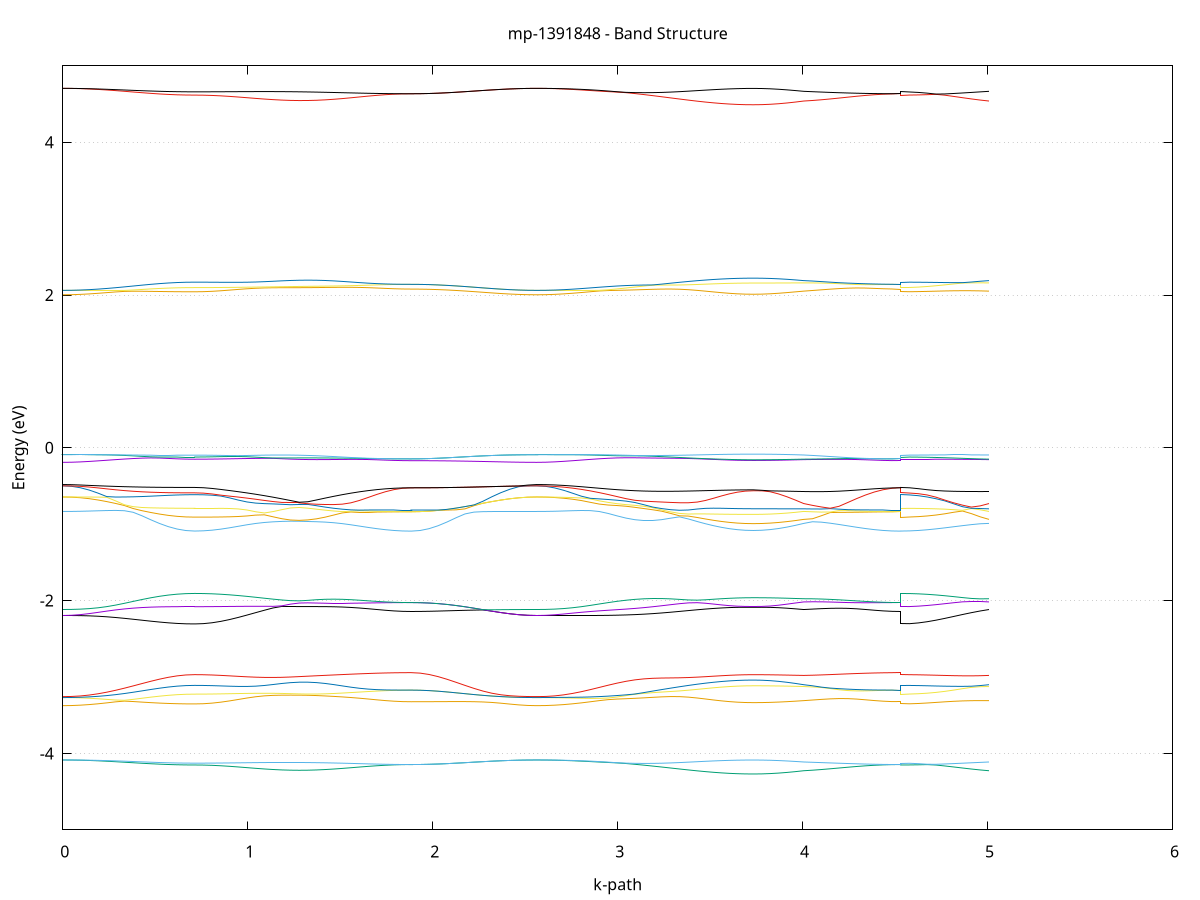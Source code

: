 set title 'mp-1391848 - Band Structure'
set xlabel 'k-path'
set ylabel 'Energy (eV)'
set grid y
set yrange [-5:5]
set terminal png size 800,600
set output 'mp-1391848_bands_gnuplot.png'
plot '-' using 1:2 with lines notitle, '-' using 1:2 with lines notitle, '-' using 1:2 with lines notitle, '-' using 1:2 with lines notitle, '-' using 1:2 with lines notitle, '-' using 1:2 with lines notitle, '-' using 1:2 with lines notitle, '-' using 1:2 with lines notitle, '-' using 1:2 with lines notitle, '-' using 1:2 with lines notitle, '-' using 1:2 with lines notitle, '-' using 1:2 with lines notitle, '-' using 1:2 with lines notitle, '-' using 1:2 with lines notitle, '-' using 1:2 with lines notitle, '-' using 1:2 with lines notitle, '-' using 1:2 with lines notitle, '-' using 1:2 with lines notitle, '-' using 1:2 with lines notitle, '-' using 1:2 with lines notitle, '-' using 1:2 with lines notitle, '-' using 1:2 with lines notitle, '-' using 1:2 with lines notitle, '-' using 1:2 with lines notitle, '-' using 1:2 with lines notitle, '-' using 1:2 with lines notitle, '-' using 1:2 with lines notitle, '-' using 1:2 with lines notitle, '-' using 1:2 with lines notitle, '-' using 1:2 with lines notitle, '-' using 1:2 with lines notitle, '-' using 1:2 with lines notitle, '-' using 1:2 with lines notitle, '-' using 1:2 with lines notitle, '-' using 1:2 with lines notitle, '-' using 1:2 with lines notitle, '-' using 1:2 with lines notitle, '-' using 1:2 with lines notitle, '-' using 1:2 with lines notitle, '-' using 1:2 with lines notitle, '-' using 1:2 with lines notitle, '-' using 1:2 with lines notitle, '-' using 1:2 with lines notitle, '-' using 1:2 with lines notitle, '-' using 1:2 with lines notitle, '-' using 1:2 with lines notitle, '-' using 1:2 with lines notitle, '-' using 1:2 with lines notitle, '-' using 1:2 with lines notitle, '-' using 1:2 with lines notitle, '-' using 1:2 with lines notitle, '-' using 1:2 with lines notitle, '-' using 1:2 with lines notitle, '-' using 1:2 with lines notitle, '-' using 1:2 with lines notitle, '-' using 1:2 with lines notitle, '-' using 1:2 with lines notitle, '-' using 1:2 with lines notitle, '-' using 1:2 with lines notitle, '-' using 1:2 with lines notitle, '-' using 1:2 with lines notitle, '-' using 1:2 with lines notitle, '-' using 1:2 with lines notitle, '-' using 1:2 with lines notitle
0.000000 -44.549090
0.047523 -44.549090
0.095045 -44.549090
0.142568 -44.549090
0.190090 -44.549090
0.237613 -44.549090
0.285136 -44.549090
0.332658 -44.549090
0.380181 -44.549090
0.427703 -44.549090
0.475226 -44.549090
0.522748 -44.549090
0.570271 -44.549090
0.617794 -44.549090
0.665316 -44.549090
0.712839 -44.549090
0.712839 -44.549090
0.759955 -44.549090
0.807072 -44.549090
0.854189 -44.549090
0.901305 -44.549090
0.948422 -44.549090
0.995539 -44.549090
1.042655 -44.549090
1.089772 -44.549090
1.136889 -44.549090
1.184005 -44.549090
1.231122 -44.549090
1.278239 -44.549090
1.278239 -44.549090
1.324803 -44.549090
1.371367 -44.549090
1.417932 -44.549090
1.464496 -44.549090
1.511060 -44.549090
1.557625 -44.549090
1.604189 -44.549190
1.650753 -44.549190
1.697318 -44.549190
1.743882 -44.549190
1.790446 -44.549190
1.837010 -44.549090
1.883575 -44.549090
1.883575 -44.549090
1.932093 -44.549190
1.980611 -44.549190
2.029129 -44.549190
2.077647 -44.549190
2.126165 -44.549190
2.174683 -44.549190
2.223201 -44.549090
2.271719 -44.549090
2.320237 -44.549090
2.368755 -44.549090
2.417274 -44.549090
2.465792 -44.549090
2.514310 -44.549090
2.562828 -44.549090
2.562828 -44.549090
2.611054 -44.549090
2.659280 -44.549090
2.707506 -44.549090
2.755732 -44.549090
2.803958 -44.549090
2.852184 -44.549090
2.900410 -44.549090
2.948636 -44.549090
2.996862 -44.549090
3.045088 -44.549090
3.093314 -44.549090
3.141540 -44.549090
3.189766 -44.549090
3.237992 -44.549090
3.286218 -44.549090
3.334444 -44.549090
3.382670 -44.549090
3.430896 -44.549090
3.430896 -44.549090
3.474134 -44.549090
3.517372 -44.549090
3.560611 -44.549090
3.603849 -44.549090
3.647087 -44.549190
3.690325 -44.549090
3.733564 -44.549090
3.733564 -44.549190
3.778986 -44.549090
3.824408 -44.549090
3.869830 -44.549090
3.915252 -44.549090
3.960675 -44.549090
4.006097 -44.549090
4.006097 -44.549090
4.053755 -44.549090
4.101413 -44.549090
4.149070 -44.549090
4.196728 -44.549090
4.244386 -44.549190
4.292044 -44.549190
4.339702 -44.549190
4.387360 -44.549190
4.435018 -44.549190
4.482675 -44.549090
4.530333 -44.549090
4.530333 -44.549090
4.578090 -44.549090
4.625846 -44.549090
4.673603 -44.549090
4.721360 -44.549090
4.769116 -44.549090
4.816873 -44.549090
4.864629 -44.549090
4.912386 -44.549090
4.960143 -44.549090
5.007899 -44.549090
e
0.000000 -44.548190
0.047523 -44.548190
0.095045 -44.548290
0.142568 -44.548290
0.190090 -44.548290
0.237613 -44.548290
0.285136 -44.548290
0.332658 -44.548290
0.380181 -44.548290
0.427703 -44.548290
0.475226 -44.548290
0.522748 -44.548290
0.570271 -44.548290
0.617794 -44.548290
0.665316 -44.548290
0.712839 -44.548290
0.712839 -44.548290
0.759955 -44.548290
0.807072 -44.548290
0.854189 -44.548290
0.901305 -44.548290
0.948422 -44.548290
0.995539 -44.548290
1.042655 -44.548290
1.089772 -44.548290
1.136889 -44.548290
1.184005 -44.548290
1.231122 -44.548290
1.278239 -44.548290
1.278239 -44.548290
1.324803 -44.548290
1.371367 -44.548290
1.417932 -44.548290
1.464496 -44.548290
1.511060 -44.548290
1.557625 -44.548290
1.604189 -44.548290
1.650753 -44.548290
1.697318 -44.548290
1.743882 -44.548290
1.790446 -44.548190
1.837010 -44.548190
1.883575 -44.548190
1.883575 -44.548190
1.932093 -44.548190
1.980611 -44.548190
2.029129 -44.548190
2.077647 -44.548190
2.126165 -44.548190
2.174683 -44.548190
2.223201 -44.548190
2.271719 -44.548190
2.320237 -44.548190
2.368755 -44.548190
2.417274 -44.548190
2.465792 -44.548190
2.514310 -44.548190
2.562828 -44.548190
2.562828 -44.548190
2.611054 -44.548190
2.659280 -44.548190
2.707506 -44.548290
2.755732 -44.548290
2.803958 -44.548290
2.852184 -44.548290
2.900410 -44.548290
2.948636 -44.548290
2.996862 -44.548290
3.045088 -44.548290
3.093314 -44.548290
3.141540 -44.548290
3.189766 -44.548290
3.237992 -44.548290
3.286218 -44.548290
3.334444 -44.548290
3.382670 -44.548290
3.430896 -44.548290
3.430896 -44.548290
3.474134 -44.548290
3.517372 -44.548290
3.560611 -44.548290
3.603849 -44.548290
3.647087 -44.548290
3.690325 -44.548290
3.733564 -44.548290
3.733564 -44.548290
3.778986 -44.548290
3.824408 -44.548290
3.869830 -44.548290
3.915252 -44.548290
3.960675 -44.548290
4.006097 -44.548290
4.006097 -44.548290
4.053755 -44.548290
4.101413 -44.548290
4.149070 -44.548290
4.196728 -44.548290
4.244386 -44.548290
4.292044 -44.548290
4.339702 -44.548290
4.387360 -44.548290
4.435018 -44.548190
4.482675 -44.548190
4.530333 -44.548190
4.530333 -44.548290
4.578090 -44.548290
4.625846 -44.548290
4.673603 -44.548290
4.721360 -44.548290
4.769116 -44.548290
4.816873 -44.548290
4.864629 -44.548290
4.912386 -44.548290
4.960143 -44.548290
5.007899 -44.548290
e
0.000000 -44.548190
0.047523 -44.548190
0.095045 -44.548190
0.142568 -44.548190
0.190090 -44.548190
0.237613 -44.548190
0.285136 -44.548190
0.332658 -44.548190
0.380181 -44.548190
0.427703 -44.548190
0.475226 -44.548190
0.522748 -44.548290
0.570271 -44.548190
0.617794 -44.548190
0.665316 -44.548190
0.712839 -44.548190
0.712839 -44.548190
0.759955 -44.548290
0.807072 -44.548290
0.854189 -44.548290
0.901305 -44.548290
0.948422 -44.548290
0.995539 -44.548290
1.042655 -44.548290
1.089772 -44.548290
1.136889 -44.548290
1.184005 -44.548290
1.231122 -44.548290
1.278239 -44.548290
1.278239 -44.548290
1.324803 -44.548290
1.371367 -44.548290
1.417932 -44.548290
1.464496 -44.548290
1.511060 -44.548290
1.557625 -44.548290
1.604189 -44.548290
1.650753 -44.548290
1.697318 -44.548290
1.743882 -44.548190
1.790446 -44.548190
1.837010 -44.548190
1.883575 -44.548190
1.883575 -44.548190
1.932093 -44.548190
1.980611 -44.548190
2.029129 -44.548190
2.077647 -44.548190
2.126165 -44.548190
2.174683 -44.548190
2.223201 -44.548190
2.271719 -44.548190
2.320237 -44.548190
2.368755 -44.548190
2.417274 -44.548190
2.465792 -44.548190
2.514310 -44.548190
2.562828 -44.548190
2.562828 -44.548190
2.611054 -44.548190
2.659280 -44.548190
2.707506 -44.548190
2.755732 -44.548190
2.803958 -44.548290
2.852184 -44.548290
2.900410 -44.548290
2.948636 -44.548290
2.996862 -44.548290
3.045088 -44.548290
3.093314 -44.548290
3.141540 -44.548290
3.189766 -44.548290
3.237992 -44.548290
3.286218 -44.548290
3.334444 -44.548290
3.382670 -44.548290
3.430896 -44.548290
3.430896 -44.548290
3.474134 -44.548290
3.517372 -44.548290
3.560611 -44.548290
3.603849 -44.548290
3.647087 -44.548290
3.690325 -44.548290
3.733564 -44.548290
3.733564 -44.548290
3.778986 -44.548290
3.824408 -44.548290
3.869830 -44.548290
3.915252 -44.548290
3.960675 -44.548290
4.006097 -44.548290
4.006097 -44.548290
4.053755 -44.548290
4.101413 -44.548290
4.149070 -44.548190
4.196728 -44.548190
4.244386 -44.548190
4.292044 -44.548190
4.339702 -44.548190
4.387360 -44.548190
4.435018 -44.548190
4.482675 -44.548190
4.530333 -44.548190
4.530333 -44.548190
4.578090 -44.548190
4.625846 -44.548290
4.673603 -44.548290
4.721360 -44.548290
4.769116 -44.548290
4.816873 -44.548290
4.864629 -44.548290
4.912386 -44.548290
4.960143 -44.548290
5.007899 -44.548290
e
0.000000 -20.834290
0.047523 -20.833590
0.095045 -20.831490
0.142568 -20.828090
0.190090 -20.823590
0.237613 -20.817990
0.285136 -20.811690
0.332658 -20.804690
0.380181 -20.797490
0.427703 -20.790390
0.475226 -20.783590
0.522748 -20.777490
0.570271 -20.772390
0.617794 -20.768490
0.665316 -20.766090
0.712839 -20.765290
0.712839 -20.765290
0.759955 -20.764890
0.807072 -20.763890
0.854189 -20.762290
0.901305 -20.760190
0.948422 -20.757790
0.995539 -20.754990
1.042655 -20.752290
1.089772 -20.749790
1.136889 -20.747690
1.184005 -20.745990
1.231122 -20.744990
1.278239 -20.744790
1.278239 -20.744690
1.324803 -20.745290
1.371367 -20.746590
1.417932 -20.748590
1.464496 -20.751090
1.511060 -20.754090
1.557625 -20.757190
1.604189 -20.760490
1.650753 -20.763590
1.697318 -20.766490
1.743882 -20.768890
1.790446 -20.770690
1.837010 -20.771690
1.883575 -20.772090
1.883575 -20.772090
1.932093 -20.772990
1.980611 -20.775390
2.029129 -20.779590
2.077647 -20.784790
2.126165 -20.790990
2.174683 -20.797690
2.223201 -20.804590
2.271719 -20.811190
2.320237 -20.817790
2.368755 -20.823390
2.417274 -20.827990
2.465792 -20.831490
2.514310 -20.833490
2.562828 -20.834290
2.562828 -20.834290
2.611054 -20.833490
2.659280 -20.831390
2.707506 -20.827990
2.755732 -20.823190
2.803958 -20.817390
2.852184 -20.810890
2.900410 -20.803590
2.948636 -20.795990
2.996862 -20.788290
3.045088 -20.780590
3.093314 -20.773490
3.141540 -20.766990
3.189766 -20.761190
3.237992 -20.756290
3.286218 -20.752390
3.334444 -20.749490
3.382670 -20.747490
3.430896 -20.746290
3.430896 -20.746290
3.474134 -20.745590
3.517372 -20.745390
3.560611 -20.745490
3.603849 -20.745590
3.647087 -20.745990
3.690325 -20.746090
3.733564 -20.746090
3.733564 -20.746090
3.778986 -20.746190
3.824408 -20.746090
3.869830 -20.746190
3.915252 -20.746390
3.960675 -20.746790
4.006097 -20.747690
4.006097 -20.747690
4.053755 -20.748890
4.101413 -20.750990
4.149070 -20.753590
4.196728 -20.756790
4.244386 -20.760090
4.292044 -20.763190
4.339702 -20.766190
4.387360 -20.768690
4.435018 -20.770590
4.482675 -20.771690
4.530333 -20.772090
4.530333 -20.765290
4.578090 -20.764890
4.625846 -20.763890
4.673603 -20.762290
4.721360 -20.760190
4.769116 -20.757690
4.816873 -20.755090
4.864629 -20.752590
4.912386 -20.750290
4.960143 -20.748690
5.007899 -20.747690
e
0.000000 -20.200690
0.047523 -20.200890
0.095045 -20.201490
0.142568 -20.202390
0.190090 -20.203590
0.237613 -20.204990
0.285136 -20.206490
0.332658 -20.208090
0.380181 -20.209790
0.427703 -20.211390
0.475226 -20.212790
0.522748 -20.214090
0.570271 -20.215090
0.617794 -20.215790
0.665316 -20.216190
0.712839 -20.216390
0.712839 -20.216390
0.759955 -20.216390
0.807072 -20.216590
0.854189 -20.216990
0.901305 -20.217690
0.948422 -20.218590
0.995539 -20.219890
1.042655 -20.221490
1.089772 -20.222990
1.136889 -20.224390
1.184005 -20.225490
1.231122 -20.226290
1.278239 -20.226490
1.278239 -20.226490
1.324803 -20.226190
1.371367 -20.225490
1.417932 -20.224290
1.464496 -20.222590
1.511060 -20.220390
1.557625 -20.218090
1.604189 -20.215590
1.650753 -20.213090
1.697318 -20.210690
1.743882 -20.208490
1.790446 -20.206790
1.837010 -20.205690
1.883575 -20.205390
1.883575 -20.205390
1.932093 -20.205390
1.980611 -20.205190
2.029129 -20.204990
2.077647 -20.204690
2.126165 -20.204190
2.174683 -20.203690
2.223201 -20.203190
2.271719 -20.202590
2.320237 -20.202190
2.368755 -20.201690
2.417274 -20.201290
2.465792 -20.200990
2.514310 -20.200690
2.562828 -20.200690
2.562828 -20.200690
2.611054 -20.200890
2.659280 -20.201590
2.707506 -20.202590
2.755732 -20.203790
2.803958 -20.205190
2.852184 -20.206690
2.900410 -20.208090
2.948636 -20.209490
2.996862 -20.210690
3.045088 -20.211790
3.093314 -20.212890
3.141540 -20.214090
3.189766 -20.215790
3.237992 -20.217690
3.286218 -20.219990
3.334444 -20.222390
3.382670 -20.224590
3.430896 -20.226690
3.430896 -20.226690
3.474134 -20.228190
3.517372 -20.229490
3.560611 -20.230590
3.603849 -20.231390
3.647087 -20.231990
3.690325 -20.232290
3.733564 -20.232390
3.733564 -20.232390
3.778986 -20.232190
3.824408 -20.231790
3.869830 -20.230890
3.915252 -20.229690
3.960675 -20.228190
4.006097 -20.226290
4.006097 -20.226290
4.053755 -20.224990
4.101413 -20.223190
4.149070 -20.220990
4.196728 -20.218590
4.244386 -20.215990
4.292044 -20.213290
4.339702 -20.210790
4.387360 -20.208590
4.435018 -20.206890
4.482675 -20.205690
4.530333 -20.205390
4.530333 -20.216390
4.578090 -20.216390
4.625846 -20.216290
4.673603 -20.216290
4.721360 -20.216690
4.769116 -20.217690
4.816873 -20.219190
4.864629 -20.220990
4.912386 -20.222890
4.960143 -20.224790
5.007899 -20.226290
e
0.000000 -20.200690
0.047523 -20.200690
0.095045 -20.200690
0.142568 -20.200790
0.190090 -20.200690
0.237613 -20.200590
0.285136 -20.200490
0.332658 -20.200490
0.380181 -20.200390
0.427703 -20.200290
0.475226 -20.200190
0.522748 -20.200090
0.570271 -20.199990
0.617794 -20.199890
0.665316 -20.199790
0.712839 -20.199790
0.712839 -20.199790
0.759955 -20.199890
0.807072 -20.200490
0.854189 -20.201090
0.901305 -20.201690
0.948422 -20.201990
0.995539 -20.201890
1.042655 -20.201490
1.089772 -20.200790
1.136889 -20.200090
1.184005 -20.199390
1.231122 -20.198790
1.278239 -20.198490
1.278239 -20.198490
1.324803 -20.198390
1.371367 -20.198690
1.417932 -20.199090
1.464496 -20.199890
1.511060 -20.200590
1.557625 -20.201490
1.604189 -20.202490
1.650753 -20.203290
1.697318 -20.204090
1.743882 -20.204690
1.790446 -20.205190
1.837010 -20.205290
1.883575 -20.205390
1.883575 -20.205390
1.932093 -20.205390
1.980611 -20.205190
2.029129 -20.204990
2.077647 -20.204690
2.126165 -20.204190
2.174683 -20.203690
2.223201 -20.203190
2.271719 -20.202590
2.320237 -20.202190
2.368755 -20.201690
2.417274 -20.201290
2.465792 -20.200990
2.514310 -20.200690
2.562828 -20.200690
2.562828 -20.200690
2.611054 -20.200690
2.659280 -20.200590
2.707506 -20.200690
2.755732 -20.200690
2.803958 -20.200790
2.852184 -20.200890
2.900410 -20.201290
2.948636 -20.201790
2.996862 -20.202690
3.045088 -20.203590
3.093314 -20.204590
3.141540 -20.205290
3.189766 -20.205390
3.237992 -20.204690
3.286218 -20.203390
3.334444 -20.201590
3.382670 -20.199490
3.430896 -20.197290
3.430896 -20.197290
3.474134 -20.194990
3.517372 -20.192990
3.560611 -20.190990
3.603849 -20.189390
3.647087 -20.188090
3.690325 -20.187290
3.733564 -20.186990
3.733564 -20.186990
3.778986 -20.187290
3.824408 -20.188190
3.869830 -20.189690
3.915252 -20.191590
3.960675 -20.193790
4.006097 -20.196190
4.006097 -20.196190
4.053755 -20.197390
4.101413 -20.198590
4.149070 -20.199790
4.196728 -20.200990
4.244386 -20.202090
4.292044 -20.203090
4.339702 -20.203990
4.387360 -20.204690
4.435018 -20.205090
4.482675 -20.205290
4.530333 -20.205390
4.530333 -20.199790
4.578090 -20.199990
4.625846 -20.200690
4.673603 -20.201590
4.721360 -20.202290
4.769116 -20.202590
4.816873 -20.202090
4.864629 -20.200990
4.912386 -20.199490
4.960143 -20.197890
5.007899 -20.196190
e
0.000000 -19.924090
0.047523 -19.924090
0.095045 -19.924290
0.142568 -19.925590
0.190090 -19.929690
0.237613 -19.935590
0.285136 -19.942590
0.332658 -19.950390
0.380181 -19.958490
0.427703 -19.966590
0.475226 -19.974290
0.522748 -19.981190
0.570271 -19.987090
0.617794 -19.991490
0.665316 -19.994190
0.712839 -19.995090
0.712839 -19.995090
0.759955 -19.994590
0.807072 -19.993090
0.854189 -19.990490
0.901305 -19.987090
0.948422 -19.982990
0.995539 -19.978390
1.042655 -19.973490
1.089772 -19.968290
1.136889 -19.963090
1.184005 -19.958190
1.231122 -19.953790
1.278239 -19.951890
1.278239 -19.951890
1.324803 -19.951790
1.371367 -19.953190
1.417932 -19.957490
1.464496 -19.962490
1.511060 -19.967790
1.557625 -19.973190
1.604189 -19.978390
1.650753 -19.983090
1.697318 -19.987390
1.743882 -19.990990
1.790446 -19.993590
1.837010 -19.995190
1.883575 -19.995790
1.883575 -19.995790
1.932093 -19.994990
1.980611 -19.992190
2.029129 -19.987690
2.077647 -19.981690
2.126165 -19.974690
2.174683 -19.966790
2.223201 -19.958690
2.271719 -19.950690
2.320237 -19.943490
2.368755 -19.936990
2.417274 -19.931590
2.465792 -19.927590
2.514310 -19.924990
2.562828 -19.924090
2.562828 -19.924090
2.611054 -19.923990
2.659280 -19.923690
2.707506 -19.923790
2.755732 -19.927090
2.803958 -19.932190
2.852184 -19.937890
2.900410 -19.943890
2.948636 -19.949790
2.996862 -19.955190
3.045088 -19.959690
3.093314 -19.963290
3.141540 -19.965590
3.189766 -19.966590
3.237992 -19.966290
3.286218 -19.964890
3.334444 -19.962590
3.382670 -19.959790
3.430896 -19.957590
3.430896 -19.957590
3.474134 -19.957690
3.517372 -19.958790
3.560611 -19.959990
3.603849 -19.961090
3.647087 -19.961890
3.690325 -19.962290
3.733564 -19.962390
3.733564 -19.962390
3.778986 -19.962190
3.824408 -19.961690
3.869830 -19.960790
3.915252 -19.959690
3.960675 -19.958390
4.006097 -19.957190
4.006097 -19.957190
4.053755 -19.956490
4.101413 -19.961390
4.149070 -19.966790
4.196728 -19.972190
4.244386 -19.977590
4.292044 -19.982590
4.339702 -19.986990
4.387360 -19.990790
4.435018 -19.993490
4.482675 -19.995190
4.530333 -19.995790
4.530333 -19.995090
4.578090 -19.994490
4.625846 -19.992790
4.673603 -19.989790
4.721360 -19.986090
4.769116 -19.981590
4.816873 -19.976590
4.864629 -19.971390
4.912386 -19.966090
4.960143 -19.961090
5.007899 -19.957190
e
0.000000 -19.916290
0.047523 -19.916990
0.095045 -19.918990
0.142568 -19.920890
0.190090 -19.921390
0.237613 -19.921290
0.285136 -19.921090
0.332658 -19.920990
0.380181 -19.921190
0.427703 -19.921390
0.475226 -19.921490
0.522748 -19.921790
0.570271 -19.921990
0.617794 -19.922090
0.665316 -19.922190
0.712839 -19.922190
0.712839 -19.922190
0.759955 -19.922490
0.807072 -19.923390
0.854189 -19.924990
0.901305 -19.927390
0.948422 -19.930290
0.995539 -19.933790
1.042655 -19.937890
1.089772 -19.941890
1.136889 -19.945590
1.184005 -19.948690
1.231122 -19.950890
1.278239 -19.950590
1.278239 -19.950590
1.324803 -19.950090
1.371367 -19.949890
1.417932 -19.947390
1.464496 -19.943790
1.511060 -19.939390
1.557625 -19.934490
1.604189 -19.929590
1.650753 -19.924790
1.697318 -19.920390
1.743882 -19.916690
1.790446 -19.913890
1.837010 -19.912090
1.883575 -19.911490
1.883575 -19.911490
1.932093 -19.911590
1.980611 -19.911790
2.029129 -19.912290
2.077647 -19.912590
2.126165 -19.913090
2.174683 -19.913590
2.223201 -19.914190
2.271719 -19.914590
2.320237 -19.915090
2.368755 -19.915490
2.417274 -19.915790
2.465792 -19.916190
2.514310 -19.916190
2.562828 -19.916290
2.562828 -19.916290
2.611054 -19.916990
2.659280 -19.918990
2.707506 -19.921990
2.755732 -19.922990
2.803958 -19.923590
2.852184 -19.924890
2.900410 -19.926590
2.948636 -19.928590
2.996862 -19.930990
3.045088 -19.933390
3.093314 -19.936090
3.141540 -19.938890
3.189766 -19.941590
3.237992 -19.944390
3.286218 -19.947090
3.334444 -19.949590
3.382670 -19.951690
3.430896 -19.952690
3.430896 -19.952690
3.474134 -19.951090
3.517372 -19.948390
3.560611 -19.945690
3.603849 -19.943390
3.647087 -19.941690
3.690325 -19.940690
3.733564 -19.940490
3.733564 -19.940490
3.778986 -19.940390
3.824408 -19.941190
3.869830 -19.943090
3.915252 -19.945590
3.960675 -19.948490
4.006097 -19.951290
4.006097 -19.951290
4.053755 -19.952590
4.101413 -19.947690
4.149070 -19.942290
4.196728 -19.936590
4.244386 -19.930890
4.292044 -19.925590
4.339702 -19.920890
4.387360 -19.916990
4.435018 -19.914090
4.482675 -19.912090
4.530333 -19.911490
4.530333 -19.922190
4.578090 -19.922490
4.625846 -19.923490
4.673603 -19.925190
4.721360 -19.927690
4.769116 -19.930890
4.816873 -19.934790
4.864629 -19.939190
4.912386 -19.943690
4.960143 -19.948190
5.007899 -19.951290
e
0.000000 -19.916290
0.047523 -19.916290
0.095045 -19.916090
0.142568 -19.915890
0.190090 -19.915490
0.237613 -19.914690
0.285136 -19.913790
0.332658 -19.912490
0.380181 -19.911090
0.427703 -19.909690
0.475226 -19.908390
0.522748 -19.907290
0.570271 -19.906290
0.617794 -19.905590
0.665316 -19.904990
0.712839 -19.904890
0.712839 -19.904890
0.759955 -19.905390
0.807072 -19.906690
0.854189 -19.908690
0.901305 -19.911290
0.948422 -19.914090
0.995539 -19.916890
1.042655 -19.919990
1.089772 -19.922990
1.136889 -19.926290
1.184005 -19.929690
1.231122 -19.932990
1.278239 -19.935490
1.278239 -19.935490
1.324803 -19.935990
1.371367 -19.933890
1.417932 -19.930790
1.464496 -19.927390
1.511060 -19.924290
1.557625 -19.921390
1.604189 -19.918890
1.650753 -19.916790
1.697318 -19.914990
1.743882 -19.913490
1.790446 -19.912390
1.837010 -19.911690
1.883575 -19.911490
1.883575 -19.911490
1.932093 -19.911590
1.980611 -19.911790
2.029129 -19.912290
2.077647 -19.912590
2.126165 -19.913090
2.174683 -19.913590
2.223201 -19.914190
2.271719 -19.914590
2.320237 -19.915090
2.368755 -19.915490
2.417274 -19.915790
2.465792 -19.916190
2.514310 -19.916190
2.562828 -19.916290
2.562828 -19.916290
2.611054 -19.916390
2.659280 -19.916590
2.707506 -19.916890
2.755732 -19.916790
2.803958 -19.916090
2.852184 -19.915090
2.900410 -19.913990
2.948636 -19.912990
2.996862 -19.912290
3.045088 -19.911990
3.093314 -19.912190
3.141540 -19.912890
3.189766 -19.914090
3.237992 -19.915790
3.286218 -19.918090
3.334444 -19.920690
3.382670 -19.923690
3.430896 -19.926790
3.430896 -19.926790
3.474134 -19.929590
3.517372 -19.932090
3.560611 -19.934590
3.603849 -19.936590
3.647087 -19.938090
3.690325 -19.938890
3.733564 -19.939090
3.733564 -19.939090
3.778986 -19.939090
3.824408 -19.938490
3.869830 -19.936690
3.915252 -19.934490
3.960675 -19.931590
4.006097 -19.928590
4.006097 -19.928590
4.053755 -19.926790
4.101413 -19.924690
4.149070 -19.922590
4.196728 -19.920490
4.244386 -19.918490
4.292044 -19.916490
4.339702 -19.914790
4.387360 -19.913490
4.435018 -19.912390
4.482675 -19.911690
4.530333 -19.911490
4.530333 -19.904890
4.578090 -19.905390
4.625846 -19.906790
4.673603 -19.908990
4.721360 -19.911690
4.769116 -19.914790
4.816873 -19.917790
4.864629 -19.920790
4.912386 -19.923590
4.960143 -19.926190
5.007899 -19.928590
e
0.000000 -4.086290
0.047523 -4.086990
0.095045 -4.089190
0.142568 -4.092590
0.190090 -4.097190
0.237613 -4.102690
0.285136 -4.108990
0.332658 -4.115690
0.380181 -4.122490
0.427703 -4.129190
0.475226 -4.135390
0.522748 -4.140890
0.570271 -4.145490
0.617794 -4.148890
0.665316 -4.151090
0.712839 -4.151790
0.712839 -4.151790
0.759955 -4.152990
0.807072 -4.156390
0.854189 -4.161990
0.901305 -4.169190
0.948422 -4.177590
0.995539 -4.186590
1.042655 -4.195590
1.089772 -4.203890
1.136889 -4.210990
1.184005 -4.216490
1.231122 -4.219890
1.278239 -4.221190
1.278239 -4.221190
1.324803 -4.220090
1.371367 -4.216890
1.417932 -4.211690
1.464496 -4.204790
1.511060 -4.196690
1.557625 -4.187790
1.604189 -4.178690
1.650753 -4.169890
1.697318 -4.161990
1.743882 -4.155290
1.790446 -4.150290
1.837010 -4.147090
1.883575 -4.146090
1.883575 -4.146090
1.932093 -4.145290
1.980611 -4.142890
2.029129 -4.139090
2.077647 -4.134090
2.126165 -4.128190
2.174683 -4.121690
2.223201 -4.114890
2.271719 -4.108290
2.320237 -4.102090
2.368755 -4.096690
2.417274 -4.092290
2.465792 -4.088990
2.514310 -4.086990
2.562828 -4.086290
2.562828 -4.086290
2.611054 -4.086990
2.659280 -4.088890
2.707506 -4.092090
2.755732 -4.096390
2.803958 -4.101590
2.852184 -4.107290
2.900410 -4.113190
2.948636 -4.118990
2.996862 -4.124490
3.045088 -4.132590
3.093314 -4.142890
3.141540 -4.154090
3.189766 -4.166090
3.237992 -4.178590
3.286218 -4.191390
3.334444 -4.204190
3.382670 -4.216790
3.430896 -4.228690
3.430896 -4.228690
3.474134 -4.238590
3.517372 -4.247490
3.560611 -4.255090
3.603849 -4.261390
3.647087 -4.265890
3.690325 -4.268690
3.733564 -4.269690
3.733564 -4.269690
3.778986 -4.268390
3.824408 -4.264390
3.869830 -4.257990
3.915252 -4.249390
3.960675 -4.238990
4.006097 -4.227090
4.006097 -4.227090
4.053755 -4.219990
4.101413 -4.211390
4.149070 -4.201690
4.196728 -4.191390
4.244386 -4.181190
4.292044 -4.171490
4.339702 -4.162890
4.387360 -4.155790
4.435018 -4.150490
4.482675 -4.147190
4.530333 -4.146090
4.530333 -4.151790
4.578090 -4.151190
4.625846 -4.149490
4.673603 -4.146790
4.721360 -4.152490
4.769116 -4.164590
4.816873 -4.177790
4.864629 -4.191390
4.912386 -4.204690
4.960143 -4.216790
5.007899 -4.227090
e
0.000000 -4.086290
0.047523 -4.086590
0.095045 -4.087590
0.142568 -4.089090
0.190090 -4.091390
0.237613 -4.094390
0.285136 -4.097890
0.332658 -4.101990
0.380181 -4.106490
0.427703 -4.111090
0.475226 -4.115490
0.522748 -4.119590
0.570271 -4.123090
0.617794 -4.125790
0.665316 -4.127390
0.712839 -4.127890
0.712839 -4.127890
0.759955 -4.127690
0.807072 -4.127190
0.854189 -4.126190
0.901305 -4.124990
0.948422 -4.123690
0.995539 -4.122290
1.042655 -4.120990
1.089772 -4.119890
1.136889 -4.119190
1.184005 -4.118690
1.231122 -4.118690
1.278239 -4.119190
1.278239 -4.119190
1.324803 -4.120090
1.371367 -4.121590
1.417932 -4.123390
1.464496 -4.125690
1.511060 -4.128290
1.557625 -4.131190
1.604189 -4.134290
1.650753 -4.137290
1.697318 -4.140090
1.743882 -4.142490
1.790446 -4.144390
1.837010 -4.145590
1.883575 -4.146090
1.883575 -4.146090
1.932093 -4.145290
1.980611 -4.142890
2.029129 -4.139090
2.077647 -4.134090
2.126165 -4.128190
2.174683 -4.121690
2.223201 -4.114890
2.271719 -4.108290
2.320237 -4.102090
2.368755 -4.096690
2.417274 -4.092290
2.465792 -4.088990
2.514310 -4.086990
2.562828 -4.086290
2.562828 -4.086290
2.611054 -4.086690
2.659280 -4.087790
2.707506 -4.089790
2.755732 -4.092590
2.803958 -4.096390
2.852184 -4.101290
2.900410 -4.107290
2.948636 -4.114390
2.996862 -4.122290
3.045088 -4.127590
3.093314 -4.130390
3.141540 -4.131490
3.189766 -4.130890
3.237992 -4.128690
3.286218 -4.124990
3.334444 -4.120290
3.382670 -4.114690
3.430896 -4.108890
3.430896 -4.108890
3.474134 -4.103690
3.517372 -4.098890
3.560611 -4.094790
3.603849 -4.091390
3.647087 -4.088890
3.690325 -4.087390
3.733564 -4.086890
3.733564 -4.086890
3.778986 -4.087690
3.824408 -4.090090
3.869830 -4.093990
3.915252 -4.099190
3.960675 -4.105590
4.006097 -4.112590
4.006097 -4.112590
4.053755 -4.116590
4.101413 -4.120690
4.149070 -4.124790
4.196728 -4.128790
4.244386 -4.132690
4.292044 -4.136290
4.339702 -4.139590
4.387360 -4.142290
4.435018 -4.144390
4.482675 -4.145590
4.530333 -4.146090
4.530333 -4.127890
4.578090 -4.129590
4.625846 -4.134390
4.673603 -4.142090
4.721360 -4.142890
4.769116 -4.138490
4.816873 -4.133590
4.864629 -4.128390
4.912386 -4.123090
4.960143 -4.117790
5.007899 -4.112590
e
0.000000 -3.375190
0.047523 -3.373590
0.095045 -3.368790
0.142568 -3.361090
0.190090 -3.350890
0.237613 -3.338690
0.285136 -3.325290
0.332658 -3.315690
0.380181 -3.321190
0.427703 -3.328690
0.475226 -3.335590
0.522748 -3.341590
0.570271 -3.346290
0.617794 -3.349690
0.665316 -3.351790
0.712839 -3.352490
0.712839 -3.352490
0.759955 -3.349890
0.807072 -3.342090
0.854189 -3.329490
0.901305 -3.313190
0.948422 -3.294390
0.995539 -3.275290
1.042655 -3.258690
1.089772 -3.246890
1.136889 -3.240490
1.184005 -3.237990
1.231122 -3.237390
1.278239 -3.237790
1.278239 -3.237790
1.324803 -3.239390
1.371367 -3.242890
1.417932 -3.247990
1.464496 -3.253990
1.511060 -3.260790
1.557625 -3.268590
1.604189 -3.277690
1.650753 -3.288090
1.697318 -3.298790
1.743882 -3.308790
1.790446 -3.316890
1.837010 -3.322090
1.883575 -3.323890
1.883575 -3.323890
1.932093 -3.323690
1.980611 -3.323290
2.029129 -3.322690
2.077647 -3.322090
2.126165 -3.321690
2.174683 -3.321890
2.223201 -3.323390
2.271719 -3.326790
2.320237 -3.333190
2.368755 -3.342890
2.417274 -3.354490
2.465792 -3.365190
2.514310 -3.372590
2.562828 -3.375190
2.562828 -3.375190
2.611054 -3.373590
2.659280 -3.368990
2.707506 -3.361490
2.755732 -3.351190
2.803958 -3.338690
2.852184 -3.324390
2.900410 -3.309290
2.948636 -3.296290
2.996862 -3.288990
3.045088 -3.284290
3.093314 -3.279190
3.141540 -3.273090
3.189766 -3.266290
3.237992 -3.260090
3.286218 -3.256190
3.334444 -3.256990
3.382670 -3.263690
3.430896 -3.275190
3.430896 -3.275190
3.474134 -3.287690
3.517372 -3.300490
3.560611 -3.312290
3.603849 -3.322190
3.647087 -3.329490
3.690325 -3.333990
3.733564 -3.335590
3.733564 -3.335590
3.778986 -3.334790
3.824408 -3.332290
3.869830 -3.328290
3.915252 -3.322890
3.960675 -3.316490
4.006097 -3.309490
4.006097 -3.309490
4.053755 -3.301390
4.101413 -3.293290
4.149070 -3.286390
4.196728 -3.282390
4.244386 -3.283090
4.292044 -3.288990
4.339702 -3.298390
4.387360 -3.308290
4.435018 -3.316590
4.482675 -3.321990
4.530333 -3.323890
4.530333 -3.352490
4.578090 -3.350990
4.625846 -3.346790
4.673603 -3.340390
4.721360 -3.332790
4.769116 -3.324990
4.816873 -3.318190
4.864629 -3.313090
4.912386 -3.310090
4.960143 -3.308990
5.007899 -3.309490
e
0.000000 -3.269290
0.047523 -3.269990
0.095045 -3.272790
0.142568 -3.277990
0.190090 -3.284990
0.237613 -3.293090
0.285136 -3.301390
0.332658 -3.304990
0.380181 -3.292890
0.427703 -3.278190
0.475226 -3.263990
0.522748 -3.250990
0.570271 -3.239990
0.617794 -3.231490
0.665316 -3.226190
0.712839 -3.224390
0.712839 -3.224390
0.759955 -3.223990
0.807072 -3.222790
0.854189 -3.220990
0.901305 -3.218890
0.948422 -3.216690
0.995539 -3.214890
1.042655 -3.213590
1.089772 -3.213090
1.136889 -3.213490
1.184005 -3.215190
1.231122 -3.218090
1.278239 -3.221290
1.278239 -3.221290
1.324803 -3.223490
1.371367 -3.223190
1.417932 -3.220390
1.464496 -3.215990
1.511060 -3.210290
1.557625 -3.203890
1.604189 -3.197190
1.650753 -3.190490
1.697318 -3.184390
1.743882 -3.179090
1.790446 -3.175090
1.837010 -3.172490
1.883575 -3.171590
1.883575 -3.171590
1.932093 -3.173290
1.980611 -3.178290
2.029129 -3.185890
2.077647 -3.195790
2.126165 -3.206890
2.174683 -3.218490
2.223201 -3.229890
2.271719 -3.240290
2.320237 -3.249390
2.368755 -3.256690
2.417274 -3.262390
2.465792 -3.266290
2.514310 -3.268490
2.562828 -3.269290
2.562828 -3.269290
2.611054 -3.269790
2.659280 -3.271290
2.707506 -3.273590
2.755732 -3.276190
2.803958 -3.278690
2.852184 -3.280390
2.900410 -3.280090
2.948636 -3.275090
2.996862 -3.261890
3.045088 -3.243990
3.093314 -3.225690
3.141540 -3.214490
3.189766 -3.205190
3.237992 -3.197190
3.286218 -3.189890
3.334444 -3.182190
3.382670 -3.172790
3.430896 -3.161790
3.430896 -3.161790
3.474134 -3.151490
3.517372 -3.141490
3.560611 -3.132590
3.603849 -3.125090
3.647087 -3.119590
3.690325 -3.116190
3.733564 -3.114990
3.733564 -3.114990
3.778986 -3.115290
3.824408 -3.116190
3.869830 -3.117590
3.915252 -3.119390
3.960675 -3.121890
4.006097 -3.124890
4.006097 -3.124890
4.053755 -3.130190
4.101413 -3.137290
4.149070 -3.150790
4.196728 -3.166790
4.244386 -3.177590
4.292044 -3.182090
4.339702 -3.181490
4.387360 -3.178390
4.435018 -3.174990
4.482675 -3.172490
4.530333 -3.171590
4.530333 -3.224390
4.578090 -3.223090
4.625846 -3.219090
4.673603 -3.211990
4.721360 -3.201690
4.769116 -3.188090
4.816873 -3.171390
4.864629 -3.152890
4.912386 -3.135690
4.960143 -3.126790
5.007899 -3.124890
e
0.000000 -3.269290
0.047523 -3.268190
0.095045 -3.265190
0.142568 -3.260290
0.190090 -3.253090
0.237613 -3.243390
0.285136 -3.231090
0.332658 -3.216490
0.380181 -3.199790
0.427703 -3.181890
0.475226 -3.163790
0.522748 -3.146590
0.570271 -3.131590
0.617794 -3.119890
0.665316 -3.112490
0.712839 -3.109890
0.712839 -3.109890
0.759955 -3.110790
0.807072 -3.113190
0.854189 -3.116690
0.901305 -3.120490
0.948422 -3.123290
0.995539 -3.123690
1.042655 -3.119990
1.089772 -3.111190
1.136889 -3.098490
1.184005 -3.084990
1.231122 -3.074090
1.278239 -3.067990
1.278239 -3.067990
1.324803 -3.067790
1.371367 -3.073390
1.417932 -3.084390
1.464496 -3.099390
1.511060 -3.116490
1.557625 -3.133290
1.604189 -3.147690
1.650753 -3.158390
1.697318 -3.165390
1.743882 -3.169190
1.790446 -3.170890
1.837010 -3.171490
1.883575 -3.171590
1.883575 -3.171590
1.932093 -3.173290
1.980611 -3.178290
2.029129 -3.185890
2.077647 -3.195790
2.126165 -3.206890
2.174683 -3.218490
2.223201 -3.229890
2.271719 -3.240290
2.320237 -3.249390
2.368755 -3.256690
2.417274 -3.262390
2.465792 -3.266290
2.514310 -3.268490
2.562828 -3.269290
2.562828 -3.269290
2.611054 -3.268490
2.659280 -3.267390
2.707506 -3.266690
2.755732 -3.265790
2.803958 -3.264090
2.852184 -3.261190
2.900410 -3.256690
2.948636 -3.250490
2.996862 -3.242690
3.045088 -3.233690
3.093314 -3.222790
3.141540 -3.204190
3.189766 -3.184390
3.237992 -3.164890
3.286218 -3.145990
3.334444 -3.127690
3.382670 -3.110390
3.430896 -3.094190
3.430896 -3.094190
3.474134 -3.080990
3.517372 -3.069290
3.560611 -3.059190
3.603849 -3.051090
3.647087 -3.045190
3.690325 -3.041490
3.733564 -3.040290
3.733564 -3.040290
3.778986 -3.042190
3.824408 -3.047790
3.869830 -3.056990
3.915252 -3.069190
3.960675 -3.084090
4.006097 -3.100990
4.006097 -3.100990
4.053755 -3.115190
4.101413 -3.132590
4.149070 -3.145090
4.196728 -3.152690
4.244386 -3.159090
4.292044 -3.164190
4.339702 -3.167690
4.387360 -3.169890
4.435018 -3.170990
4.482675 -3.171490
4.530333 -3.171590
4.530333 -3.109890
4.578090 -3.110590
4.625846 -3.112290
4.673603 -3.114890
4.721360 -3.117790
4.769116 -3.120290
4.816873 -3.122090
4.864629 -3.122590
4.912386 -3.120790
4.960143 -3.112190
5.007899 -3.100990
e
0.000000 -3.256590
0.047523 -3.254790
0.095045 -3.248290
0.142568 -3.236490
0.190090 -3.219890
0.237613 -3.198890
0.285136 -3.174190
0.332658 -3.146590
0.380181 -3.116890
0.427703 -3.086390
0.475226 -3.056390
0.522748 -3.028390
0.570271 -3.004190
0.617794 -2.985390
0.665316 -2.973390
0.712839 -2.969290
0.712839 -2.969290
0.759955 -2.970490
0.807072 -2.973790
0.854189 -2.978890
0.901305 -2.984990
0.948422 -2.991490
0.995539 -2.997490
1.042655 -3.002390
1.089772 -3.005390
1.136889 -3.006090
1.184005 -3.004290
1.231122 -3.000290
1.278239 -2.994990
1.278239 -2.994990
1.324803 -2.989390
1.371367 -2.983890
1.417932 -2.978590
1.464496 -2.973390
1.511060 -2.968190
1.557625 -2.963190
1.604189 -2.958490
1.650753 -2.954190
1.697318 -2.950390
1.743882 -2.947290
1.790446 -2.944990
1.837010 -2.943590
1.883575 -2.943090
1.883575 -2.943090
1.932093 -2.949290
1.980611 -2.967190
2.029129 -2.994990
2.077647 -3.029890
2.126165 -3.069290
2.174683 -3.109890
2.223201 -3.149190
2.271719 -3.184190
2.320237 -3.212590
2.368755 -3.232790
2.417274 -3.245290
2.465792 -3.252290
2.514310 -3.255590
2.562828 -3.256590
2.562828 -3.256590
2.611054 -3.254590
2.659280 -3.247390
2.707506 -3.234090
2.755732 -3.215390
2.803958 -3.192090
2.852184 -3.165390
2.900410 -3.136690
2.948636 -3.107690
2.996862 -3.080390
3.045088 -3.056490
3.093314 -3.037590
3.141540 -3.024590
3.189766 -3.017090
3.237992 -3.013690
3.286218 -3.012090
3.334444 -3.010390
3.382670 -3.006990
3.430896 -3.001790
3.430896 -3.001790
3.474134 -2.995990
3.517372 -2.989690
3.560611 -2.983490
3.603849 -2.977890
3.647087 -2.973490
3.690325 -2.970690
3.733564 -2.969690
3.733564 -2.969690
3.778986 -2.970090
3.824408 -2.971290
3.869830 -2.972990
3.915252 -2.975090
3.960675 -2.977290
4.006097 -2.979390
4.006097 -2.979390
4.053755 -2.976690
4.101413 -2.972890
4.149070 -2.968490
4.196728 -2.963690
4.244386 -2.958990
4.292044 -2.954590
4.339702 -2.950690
4.387360 -2.947490
4.435018 -2.945090
4.482675 -2.943590
4.530333 -2.943090
4.530333 -2.969290
4.578090 -2.969890
4.625846 -2.971390
4.673603 -2.973790
4.721360 -2.976690
4.769116 -2.979790
4.816873 -2.982590
4.864629 -2.984490
4.912386 -2.984990
4.960143 -2.983190
5.007899 -2.979390
e
0.000000 -2.194890
0.047523 -2.195290
0.095045 -2.196690
0.142568 -2.199590
0.190090 -2.204590
0.237613 -2.211890
0.285136 -2.221090
0.332658 -2.231990
0.380181 -2.243990
0.427703 -2.256590
0.475226 -2.268990
0.522748 -2.280590
0.570271 -2.290790
0.617794 -2.298690
0.665316 -2.303690
0.712839 -2.305390
0.712839 -2.305390
0.759955 -2.301490
0.807072 -2.290090
0.854189 -2.271890
0.901305 -2.248190
0.948422 -2.220290
0.995539 -2.189690
1.042655 -2.157890
1.089772 -2.126290
1.136889 -2.096190
1.184005 -2.076390
1.231122 -2.077190
1.278239 -2.077890
1.278239 -2.077890
1.324803 -2.078290
1.371367 -2.078390
1.417932 -2.078890
1.464496 -2.080590
1.511060 -2.083990
1.557625 -2.089490
1.604189 -2.096990
1.650753 -2.106290
1.697318 -2.116390
1.743882 -2.126390
1.790446 -2.134890
1.837010 -2.140490
1.883575 -2.142490
1.883575 -2.142490
1.932093 -2.141790
1.980611 -2.139890
2.029129 -2.136990
2.077647 -2.133690
2.126165 -2.130390
2.174683 -2.127190
2.223201 -2.124390
2.271719 -2.121990
2.320237 -2.138390
2.368755 -2.156690
2.417274 -2.172390
2.465792 -2.184590
2.514310 -2.192290
2.562828 -2.194890
2.562828 -2.194890
2.611054 -2.194890
2.659280 -2.194990
2.707506 -2.195090
2.755732 -2.195290
2.803958 -2.195290
2.852184 -2.195090
2.900410 -2.194390
2.948636 -2.193090
2.996862 -2.190890
3.045088 -2.187690
3.093314 -2.183390
3.141540 -2.177690
3.189766 -2.170490
3.237992 -2.161890
3.286218 -2.152090
3.334444 -2.141390
3.382670 -2.130490
3.430896 -2.119790
3.430896 -2.119790
3.474134 -2.110890
3.517372 -2.102990
3.560611 -2.096290
3.603849 -2.091190
3.647087 -2.088190
3.690325 -2.087390
3.733564 -2.087590
3.733564 -2.087590
3.778986 -2.087190
3.824408 -2.088490
3.869830 -2.092790
3.915252 -2.099390
3.960675 -2.107590
4.006097 -2.116890
4.006097 -2.116890
4.053755 -2.110990
4.101413 -2.105390
4.149070 -2.101190
4.196728 -2.099490
4.244386 -2.101390
4.292044 -2.107290
4.339702 -2.116090
4.387360 -2.125890
4.435018 -2.134490
4.482675 -2.140390
4.530333 -2.142490
4.530333 -2.305390
4.578090 -2.301990
4.625846 -2.292090
4.673603 -2.276390
4.721360 -2.256090
4.769116 -2.232690
4.816873 -2.207590
4.864629 -2.182190
4.912386 -2.157990
4.960143 -2.135890
5.007899 -2.116890
e
0.000000 -2.194890
0.047523 -2.191890
0.095045 -2.183390
0.142568 -2.170190
0.190090 -2.154190
0.237613 -2.137490
0.285136 -2.122090
0.332658 -2.109090
0.380181 -2.098790
0.427703 -2.090990
0.475226 -2.085590
0.522748 -2.082190
0.570271 -2.080390
0.617794 -2.079790
0.665316 -2.079590
0.712839 -2.079590
0.712839 -2.079590
0.759955 -2.079390
0.807072 -2.078690
0.854189 -2.077790
0.901305 -2.076590
0.948422 -2.075590
0.995539 -2.074690
1.042655 -2.074390
1.089772 -2.074490
1.136889 -2.075090
1.184005 -2.068690
1.231122 -2.046190
1.278239 -2.031890
1.278239 -2.031890
1.324803 -2.029390
1.371367 -2.031890
1.417932 -2.034290
1.464496 -2.035490
1.511060 -2.035490
1.557625 -2.034490
1.604189 -2.032890
1.650753 -2.031090
1.697318 -2.029390
1.743882 -2.027890
1.790446 -2.026790
1.837010 -2.026090
1.883575 -2.025790
1.883575 -2.025790
1.932093 -2.027290
1.980611 -2.031890
2.029129 -2.039490
2.077647 -2.050290
2.126165 -2.064190
2.174683 -2.080690
2.223201 -2.099190
2.271719 -2.118790
2.320237 -2.138390
2.368755 -2.156690
2.417274 -2.172390
2.465792 -2.184590
2.514310 -2.192290
2.562828 -2.194890
2.562828 -2.194890
2.611054 -2.192490
2.659280 -2.185690
2.707506 -2.175690
2.755732 -2.164190
2.803958 -2.152890
2.852184 -2.142790
2.900410 -2.133990
2.948636 -2.126190
2.996862 -2.118690
3.045088 -2.110990
3.093314 -2.102290
3.141540 -2.092190
3.189766 -2.080390
3.237992 -2.067290
3.286218 -2.053590
3.334444 -2.040290
3.382670 -2.029790
3.430896 -2.027290
3.430896 -2.027290
3.474134 -2.034290
3.517372 -2.044990
3.560611 -2.056090
3.603849 -2.065890
3.647087 -2.072990
3.690325 -2.076390
3.733564 -2.077190
3.733564 -2.077190
3.778986 -2.076090
3.824408 -2.070790
3.869830 -2.060290
3.915252 -2.046590
3.960675 -2.031490
4.006097 -2.017290
4.006097 -2.017290
4.053755 -2.015390
4.101413 -2.015890
4.149070 -2.018390
4.196728 -2.022090
4.244386 -2.025490
4.292044 -2.027590
4.339702 -2.028090
4.387360 -2.027590
4.435018 -2.026690
4.482675 -2.026090
4.530333 -2.025790
4.530333 -2.079590
4.578090 -2.077790
4.625846 -2.072390
4.673603 -2.063890
4.721360 -2.052990
4.769116 -2.040590
4.816873 -2.027890
4.864629 -2.016190
4.912386 -2.007790
4.960143 -2.007790
5.007899 -2.017290
e
0.000000 -2.116490
0.047523 -2.115290
0.095045 -2.111690
0.142568 -2.104890
0.190090 -2.094190
0.237613 -2.078890
0.285136 -2.058990
0.332658 -2.035590
0.380181 -2.010690
0.427703 -1.986090
0.475226 -1.963290
0.522748 -1.943490
0.570271 -1.927590
0.617794 -1.915890
0.665316 -1.908790
0.712839 -1.906390
0.712839 -1.906390
0.759955 -1.907590
0.807072 -1.910990
0.854189 -1.916590
0.901305 -1.924290
0.948422 -1.933690
0.995539 -1.944490
1.042655 -1.956290
1.089772 -1.968690
1.136889 -1.980790
1.184005 -1.991790
1.231122 -2.000490
1.278239 -2.003290
1.278239 -2.003290
1.324803 -1.996890
1.371367 -1.988390
1.417932 -1.982690
1.464496 -1.980990
1.511060 -1.982990
1.557625 -1.987990
1.604189 -1.994990
1.650753 -2.002890
1.697318 -2.010390
1.743882 -2.016890
1.790446 -2.021790
1.837010 -2.024790
1.883575 -2.025790
1.883575 -2.025790
1.932093 -2.027290
1.980611 -2.031790
2.029129 -2.039490
2.077647 -2.050290
2.126165 -2.064190
2.174683 -2.080690
2.223201 -2.099190
2.271719 -2.118790
2.320237 -2.120190
2.368755 -2.118690
2.417274 -2.117690
2.465792 -2.116990
2.514310 -2.116590
2.562828 -2.116490
2.562828 -2.116490
2.611054 -2.115190
2.659280 -2.111190
2.707506 -2.104190
2.755732 -2.093590
2.803958 -2.079590
2.852184 -2.062690
2.900410 -2.044390
2.948636 -2.026190
2.996862 -2.009390
3.045088 -1.995090
3.093314 -1.983890
3.141540 -1.976390
3.189766 -1.972690
3.237992 -1.973090
3.286218 -1.977090
3.334444 -1.983990
3.382670 -1.991490
3.430896 -1.994090
3.430896 -1.994090
3.474134 -1.989390
3.517372 -1.982290
3.560611 -1.975490
3.603849 -1.969790
3.647087 -1.965590
3.690325 -1.962990
3.733564 -1.962090
3.733564 -1.962090
3.778986 -1.962590
3.824408 -1.963790
3.869830 -1.965890
3.915252 -1.968790
3.960675 -1.972190
4.006097 -1.975390
4.006097 -1.975390
4.053755 -1.976390
4.101413 -1.979290
4.149070 -1.983890
4.196728 -1.989790
4.244386 -1.996590
4.292044 -2.003690
4.339702 -2.010590
4.387360 -2.016790
4.435018 -2.021690
4.482675 -2.024690
4.530333 -2.025790
4.530333 -1.906390
4.578090 -1.907690
4.625846 -1.911490
4.673603 -1.917590
4.721360 -1.925990
4.769116 -1.936190
4.816873 -1.947890
4.864629 -1.960390
4.912386 -1.971590
4.960143 -1.977090
5.007899 -1.975390
e
0.000000 -0.833090
0.047523 -0.832490
0.095045 -0.830590
0.142568 -0.827690
0.190090 -0.824290
0.237613 -0.821090
0.285136 -0.819490
0.332658 -0.823190
0.380181 -0.843690
0.427703 -0.889190
0.475226 -0.941290
0.522748 -0.990090
0.570271 -1.031590
0.617794 -1.062990
0.665316 -1.082690
0.712839 -1.089390
0.712839 -1.089390
0.759955 -1.086490
0.807072 -1.077990
0.854189 -1.064490
0.901305 -1.047090
0.948422 -1.027290
0.995539 -1.007490
1.042655 -0.990190
1.089772 -0.977190
1.136889 -0.968690
1.184005 -0.963290
1.231122 -0.960290
1.278239 -0.961390
1.278239 -0.961290
1.324803 -0.964490
1.371367 -0.967390
1.417932 -0.972190
1.464496 -0.980290
1.511060 -0.992290
1.557625 -1.007490
1.604189 -1.024590
1.650753 -1.041890
1.697318 -1.057990
1.743882 -1.071590
1.790446 -1.081890
1.837010 -1.088390
1.883575 -1.090490
1.883575 -1.090490
1.932093 -1.082290
1.980611 -1.058090
2.029129 -1.019890
2.077647 -0.970890
2.126165 -0.915790
2.174683 -0.865390
2.223201 -0.841390
2.271719 -0.835590
2.320237 -0.833990
2.368755 -0.833490
2.417274 -0.833290
2.465792 -0.833190
2.514310 -0.833090
2.562828 -0.833090
2.562828 -0.833090
2.611054 -0.832390
2.659280 -0.830190
2.707506 -0.826890
2.755732 -0.823190
2.803958 -0.820490
2.852184 -0.821890
2.900410 -0.833590
2.948636 -0.859090
2.996862 -0.890790
3.045088 -0.919790
3.093314 -0.940890
3.141540 -0.951690
3.189766 -0.951290
3.237992 -0.940290
3.286218 -0.921090
3.334444 -0.903490
3.382670 -0.931390
3.430896 -0.965190
3.430896 -0.965190
3.474134 -0.993390
3.517372 -1.018690
3.560611 -1.040590
3.603849 -1.058290
3.647087 -1.071290
3.690325 -1.079290
3.733564 -1.081990
3.733564 -1.081990
3.778986 -1.079090
3.824408 -1.070490
3.869830 -1.056590
3.915252 -1.037790
3.960675 -1.014990
4.006097 -0.989390
4.006097 -0.989390
4.053755 -0.967690
4.101413 -0.972890
4.149070 -0.986590
4.196728 -1.003390
4.244386 -1.021590
4.292044 -1.039690
4.339702 -1.056490
4.387360 -1.070690
4.435018 -1.081490
4.482675 -1.088290
4.530333 -1.090490
4.530333 -1.089390
4.578090 -1.087490
4.625846 -1.081790
4.673603 -1.072790
4.721360 -1.061090
4.769116 -1.047590
4.816873 -1.033190
4.864629 -1.018890
4.912386 -1.005390
4.960143 -0.994090
5.007899 -0.989390
e
0.000000 -0.643390
0.047523 -0.645890
0.095045 -0.653190
0.142568 -0.665490
0.190090 -0.682590
0.237613 -0.703790
0.285136 -0.727990
0.332658 -0.754990
0.380181 -0.794490
0.427703 -0.822690
0.475226 -0.846190
0.522748 -0.866990
0.570271 -0.884190
0.617794 -0.896890
0.665316 -0.904590
0.712839 -0.907190
0.712839 -0.907190
0.759955 -0.907090
0.807072 -0.906490
0.854189 -0.905290
0.901305 -0.903090
0.948422 -0.899090
0.995539 -0.891890
1.042655 -0.880790
1.089772 -0.877090
1.136889 -0.902890
1.184005 -0.927790
1.231122 -0.944890
1.278239 -0.949690
1.278239 -0.949690
1.324803 -0.943590
1.371367 -0.929690
1.417932 -0.907790
1.464496 -0.880190
1.511060 -0.851990
1.557625 -0.839990
1.604189 -0.842090
1.650753 -0.842090
1.697318 -0.840990
1.743882 -0.839490
1.790446 -0.838090
1.837010 -0.837090
1.883575 -0.836790
1.883575 -0.836790
1.932093 -0.834790
1.980611 -0.828990
2.029129 -0.819290
2.077647 -0.814490
2.126165 -0.811790
2.174683 -0.798990
2.223201 -0.757690
2.271719 -0.725490
2.320237 -0.703690
2.368755 -0.683690
2.417274 -0.666790
2.465792 -0.654090
2.514310 -0.646090
2.562828 -0.643390
2.562828 -0.643390
2.611054 -0.645190
2.659280 -0.650590
2.707506 -0.659690
2.755732 -0.672590
2.803958 -0.690190
2.852184 -0.713490
2.900410 -0.736190
2.948636 -0.748990
2.996862 -0.755490
3.045088 -0.764690
3.093314 -0.778990
3.141540 -0.794790
3.189766 -0.810890
3.237992 -0.829490
3.286218 -0.858390
3.334444 -0.889890
3.382670 -0.893590
3.430896 -0.912290
3.430896 -0.912290
3.474134 -0.930990
3.517372 -0.948490
3.560611 -0.963590
3.603849 -0.975990
3.647087 -0.984990
3.690325 -0.990590
3.733564 -0.992390
3.733564 -0.992390
3.778986 -0.990690
3.824408 -0.985490
3.869830 -0.977190
3.915252 -0.965990
3.960675 -0.952390
4.006097 -0.936790
4.006097 -0.936790
4.053755 -0.928390
4.101413 -0.889190
4.149070 -0.847490
4.196728 -0.844790
4.244386 -0.844390
4.292044 -0.843190
4.339702 -0.841490
4.387360 -0.839690
4.435018 -0.838190
4.482675 -0.837190
4.530333 -0.836790
4.530333 -0.907190
4.578090 -0.905590
4.625846 -0.900590
4.673603 -0.891990
4.721360 -0.879790
4.769116 -0.863590
4.816873 -0.843590
4.864629 -0.827190
4.912386 -0.861090
4.960143 -0.903090
5.007899 -0.936790
e
0.000000 -0.643390
0.047523 -0.643490
0.095045 -0.643890
0.142568 -0.644390
0.190090 -0.644990
0.237613 -0.647590
0.285136 -0.693890
0.332658 -0.744890
0.380181 -0.769990
0.427703 -0.780990
0.475226 -0.785490
0.522748 -0.787890
0.570271 -0.789590
0.617794 -0.790690
0.665316 -0.791390
0.712839 -0.791690
0.712839 -0.791690
0.759955 -0.791690
0.807072 -0.791690
0.854189 -0.792190
0.901305 -0.794190
0.948422 -0.799990
0.995539 -0.813590
1.042655 -0.836790
1.089772 -0.852890
1.136889 -0.834490
1.184005 -0.809690
1.231122 -0.787290
1.278239 -0.780890
1.278239 -0.780890
1.324803 -0.790290
1.371367 -0.803090
1.417932 -0.815790
1.464496 -0.826790
1.511060 -0.834990
1.557625 -0.831090
1.604189 -0.823990
1.650753 -0.827390
1.697318 -0.830990
1.743882 -0.833690
1.790446 -0.835490
1.837010 -0.836490
1.883575 -0.836790
1.883575 -0.836790
1.932093 -0.834790
1.980611 -0.828990
2.029129 -0.819290
2.077647 -0.805790
2.126165 -0.788990
2.174683 -0.769390
2.223201 -0.747790
2.271719 -0.725490
2.320237 -0.703690
2.368755 -0.683690
2.417274 -0.666790
2.465792 -0.654090
2.514310 -0.646090
2.562828 -0.643390
2.562828 -0.643390
2.611054 -0.643890
2.659280 -0.645490
2.707506 -0.648090
2.755732 -0.651690
2.803958 -0.656490
2.852184 -0.668890
2.900410 -0.693890
2.948636 -0.714390
2.996862 -0.731390
3.045088 -0.743490
3.093314 -0.752990
3.141540 -0.765290
3.189766 -0.783590
3.237992 -0.813790
3.286218 -0.838590
3.334444 -0.858490
3.382670 -0.866790
3.430896 -0.864690
3.430896 -0.864690
3.474134 -0.865390
3.517372 -0.866990
3.560611 -0.868590
3.603849 -0.869790
3.647087 -0.870690
3.690325 -0.871190
3.733564 -0.871390
3.733564 -0.871390
3.778986 -0.870290
3.824408 -0.867190
3.869830 -0.861790
3.915252 -0.854290
3.960675 -0.844490
4.006097 -0.832790
4.006097 -0.832790
4.053755 -0.837490
4.101413 -0.840990
4.149070 -0.840390
4.196728 -0.822290
4.244386 -0.822190
4.292044 -0.826490
4.339702 -0.830590
4.387360 -0.833490
4.435018 -0.835390
4.482675 -0.836490
4.530333 -0.836790
4.530333 -0.791690
4.578090 -0.792090
4.625846 -0.793390
4.673603 -0.795490
4.721360 -0.798590
4.769116 -0.802790
4.816873 -0.809690
4.864629 -0.818590
4.912386 -0.794690
4.960143 -0.810990
5.007899 -0.832790
e
0.000000 -0.497590
0.047523 -0.503790
0.095045 -0.522590
0.142568 -0.552790
0.190090 -0.592690
0.237613 -0.638090
0.285136 -0.644290
0.332658 -0.643490
0.380181 -0.641290
0.427703 -0.637690
0.475226 -0.632890
0.522748 -0.627390
0.570271 -0.621890
0.617794 -0.617390
0.665316 -0.614390
0.712839 -0.613290
0.712839 -0.613290
0.759955 -0.614890
0.807072 -0.619890
0.854189 -0.631290
0.901305 -0.654990
0.948422 -0.683790
0.995539 -0.708490
1.042655 -0.723490
1.089772 -0.730390
1.136889 -0.734190
1.184005 -0.739090
1.231122 -0.745090
1.278239 -0.741790
1.278239 -0.741790
1.324803 -0.740790
1.371367 -0.757590
1.417932 -0.775690
1.464496 -0.791090
1.511060 -0.803190
1.557625 -0.812190
1.604189 -0.815690
1.650753 -0.813990
1.697318 -0.813390
1.743882 -0.813590
1.790446 -0.813790
1.837010 -0.813990
1.883575 -0.813990
1.883575 -0.813990
1.932093 -0.814190
1.980611 -0.814490
2.029129 -0.814790
2.077647 -0.805790
2.126165 -0.788990
2.174683 -0.769390
2.223201 -0.747790
2.271719 -0.699290
2.320237 -0.640390
2.368755 -0.586990
2.417274 -0.542290
2.465792 -0.508590
2.514310 -0.498090
2.562828 -0.497590
2.562828 -0.497590
2.611054 -0.504490
2.659280 -0.524590
2.707506 -0.555590
2.755732 -0.593590
2.803958 -0.633190
2.852184 -0.660790
2.900410 -0.668390
2.948636 -0.676490
2.996862 -0.685890
3.045088 -0.697390
3.093314 -0.715790
3.141540 -0.744590
3.189766 -0.775390
3.237992 -0.795290
3.286218 -0.809790
3.334444 -0.817490
3.382670 -0.813790
3.430896 -0.800890
3.430896 -0.800890
3.474134 -0.792390
3.517372 -0.790190
3.560611 -0.791290
3.603849 -0.793490
3.647087 -0.795590
3.690325 -0.796990
3.733564 -0.797490
3.733564 -0.797490
3.778986 -0.797590
3.824408 -0.797890
3.869830 -0.798290
3.915252 -0.798690
3.960675 -0.798890
4.006097 -0.798690
4.006097 -0.798690
4.053755 -0.800390
4.101413 -0.800990
4.149070 -0.796090
4.196728 -0.802990
4.244386 -0.809490
4.292044 -0.811790
4.339702 -0.812790
4.387360 -0.813390
4.435018 -0.813790
4.482675 -0.813990
4.530333 -0.813990
4.530333 -0.613290
4.578090 -0.616590
4.625846 -0.626590
4.673603 -0.643390
4.721360 -0.666290
4.769116 -0.694690
4.816873 -0.732790
4.864629 -0.770590
4.912386 -0.791190
4.960143 -0.794790
5.007899 -0.798690
e
0.000000 -0.497590
0.047523 -0.499190
0.095045 -0.504390
0.142568 -0.513190
0.190090 -0.524690
0.237613 -0.537190
0.285136 -0.549190
0.332658 -0.559790
0.380181 -0.568690
0.427703 -0.575690
0.475226 -0.580890
0.522748 -0.584590
0.570271 -0.587090
0.617794 -0.588490
0.665316 -0.589190
0.712839 -0.589490
0.712839 -0.589490
0.759955 -0.593090
0.807072 -0.603890
0.854189 -0.619390
0.901305 -0.632090
0.948422 -0.644490
0.995539 -0.658190
1.042655 -0.673090
1.089772 -0.688590
1.136889 -0.703190
1.184005 -0.714590
1.231122 -0.720590
1.278239 -0.720590
1.278239 -0.720590
1.324803 -0.731690
1.371367 -0.738290
1.417932 -0.741890
1.464496 -0.742890
1.511060 -0.737490
1.557625 -0.719990
1.604189 -0.688790
1.650753 -0.649990
1.697318 -0.610490
1.743882 -0.575190
1.790446 -0.547290
1.837010 -0.529490
1.883575 -0.523390
1.883575 -0.523390
1.932093 -0.523190
1.980611 -0.522590
2.029129 -0.521590
2.077647 -0.520090
2.126165 -0.518290
2.174683 -0.516090
2.223201 -0.513490
2.271719 -0.510690
2.320237 -0.507690
2.368755 -0.504790
2.417274 -0.501990
2.465792 -0.499690
2.514310 -0.498090
2.562828 -0.497590
2.562828 -0.497590
2.611054 -0.499490
2.659280 -0.505090
2.707506 -0.514490
2.755732 -0.527590
2.803958 -0.543990
2.852184 -0.563590
2.900410 -0.586190
2.948636 -0.611290
2.996862 -0.638290
3.045088 -0.665490
3.093314 -0.686690
3.141540 -0.697490
3.189766 -0.703890
3.237992 -0.709390
3.286218 -0.714690
3.334444 -0.718790
3.382670 -0.719090
3.430896 -0.709890
3.430896 -0.709890
3.474134 -0.689490
3.517372 -0.660890
3.560611 -0.630290
3.603849 -0.602590
3.647087 -0.580690
3.690325 -0.566890
3.733564 -0.562190
3.733564 -0.562190
3.778986 -0.562790
3.824408 -0.574790
3.869830 -0.603290
3.915252 -0.640590
3.960675 -0.683690
4.006097 -0.729490
4.006097 -0.729490
4.053755 -0.753290
4.101413 -0.774090
4.149070 -0.790890
4.196728 -0.765690
4.244386 -0.715690
4.292044 -0.664790
4.339702 -0.618190
4.387360 -0.578790
4.435018 -0.548690
4.482675 -0.529790
4.530333 -0.523390
4.530333 -0.589490
4.578090 -0.591990
4.625846 -0.600290
4.673603 -0.617190
4.721360 -0.645990
4.769116 -0.684090
4.816873 -0.719690
4.864629 -0.750290
4.912386 -0.775690
4.960143 -0.760090
5.007899 -0.729490
e
0.000000 -0.480490
0.047523 -0.482390
0.095045 -0.486690
0.142568 -0.491790
0.190090 -0.496590
0.237613 -0.501090
0.285136 -0.505090
0.332658 -0.508590
0.380181 -0.511490
0.427703 -0.513790
0.475226 -0.515590
0.522748 -0.516990
0.570271 -0.517790
0.617794 -0.518290
0.665316 -0.518590
0.712839 -0.518690
0.712839 -0.518690
0.759955 -0.522190
0.807072 -0.531690
0.854189 -0.544690
0.901305 -0.559090
0.948422 -0.574190
0.995539 -0.590290
1.042655 -0.607590
1.089772 -0.626190
1.136889 -0.646190
1.184005 -0.667490
1.231122 -0.689790
1.278239 -0.712290
1.278239 -0.712290
1.324803 -0.706090
1.371367 -0.682690
1.417932 -0.658390
1.464496 -0.635090
1.511060 -0.613290
1.557625 -0.593490
1.604189 -0.575690
1.650753 -0.560290
1.697318 -0.547290
1.743882 -0.536990
1.790446 -0.529490
1.837010 -0.524890
1.883575 -0.523390
1.883575 -0.523390
1.932093 -0.523190
1.980611 -0.522590
2.029129 -0.521590
2.077647 -0.520090
2.126165 -0.518290
2.174683 -0.516090
2.223201 -0.513490
2.271719 -0.510690
2.320237 -0.507690
2.368755 -0.504790
2.417274 -0.501990
2.465792 -0.499690
2.514310 -0.487690
2.562828 -0.480490
2.562828 -0.480490
2.611054 -0.481890
2.659280 -0.485890
2.707506 -0.491990
2.755732 -0.499890
2.803958 -0.509090
2.852184 -0.518990
2.900410 -0.529090
2.948636 -0.538890
2.996862 -0.547790
3.045088 -0.555390
3.093314 -0.561390
3.141540 -0.565690
3.189766 -0.568290
3.237992 -0.569290
3.286218 -0.569090
3.334444 -0.567790
3.382670 -0.565790
3.430896 -0.563190
3.430896 -0.563190
3.474134 -0.560590
3.517372 -0.557990
3.560611 -0.555490
3.603849 -0.553290
3.647087 -0.551590
3.690325 -0.550490
3.733564 -0.549990
3.733564 -0.549990
3.778986 -0.555990
3.824408 -0.563290
3.869830 -0.565290
3.915252 -0.567490
3.960675 -0.569890
4.006097 -0.572090
4.006097 -0.572090
4.053755 -0.573590
4.101413 -0.573690
4.149070 -0.571590
4.196728 -0.567390
4.244386 -0.560990
4.292044 -0.553190
4.339702 -0.544590
4.387360 -0.536390
4.435018 -0.529490
4.482675 -0.524990
4.530333 -0.523390
4.530333 -0.518690
4.578090 -0.523090
4.625846 -0.534690
4.673603 -0.548490
4.721360 -0.559090
4.769116 -0.565390
4.816873 -0.568990
4.864629 -0.570990
4.912386 -0.571990
4.960143 -0.572290
5.007899 -0.572090
e
0.000000 -0.189990
0.047523 -0.188490
0.095045 -0.184390
0.142568 -0.178190
0.190090 -0.170690
0.237613 -0.162690
0.285136 -0.154590
0.332658 -0.146990
0.380181 -0.140290
0.427703 -0.134990
0.475226 -0.132090
0.522748 -0.133690
0.570271 -0.138890
0.617794 -0.144090
0.665316 -0.147790
0.712839 -0.148990
0.712839 -0.148990
0.759955 -0.148590
0.807072 -0.147490
0.854189 -0.145890
0.901305 -0.143990
0.948422 -0.141890
0.995539 -0.139990
1.042655 -0.138290
1.089772 -0.136990
1.136889 -0.137790
1.184005 -0.142690
1.231122 -0.147590
1.278239 -0.151290
1.278239 -0.151290
1.324803 -0.153390
1.371367 -0.154190
1.417932 -0.153890
1.464496 -0.152990
1.511060 -0.151890
1.557625 -0.151290
1.604189 -0.151590
1.650753 -0.153290
1.697318 -0.156690
1.743882 -0.160890
1.790446 -0.164690
1.837010 -0.167390
1.883575 -0.168390
1.883575 -0.168390
1.932093 -0.168490
1.980611 -0.168990
2.029129 -0.169790
2.077647 -0.170890
2.126165 -0.172390
2.174683 -0.174290
2.223201 -0.176390
2.271719 -0.178790
2.320237 -0.181290
2.368755 -0.183790
2.417274 -0.186190
2.465792 -0.188190
2.514310 -0.189490
2.562828 -0.189990
2.562828 -0.189990
2.611054 -0.188390
2.659280 -0.183790
2.707506 -0.176990
2.755732 -0.168890
2.803958 -0.160190
2.852184 -0.151490
2.900410 -0.143490
2.948636 -0.136790
2.996862 -0.131990
3.045088 -0.129990
3.093314 -0.130390
3.141540 -0.131990
3.189766 -0.133590
3.237992 -0.134790
3.286218 -0.135890
3.334444 -0.137390
3.382670 -0.139690
3.430896 -0.143190
3.430896 -0.143190
3.474134 -0.147190
3.517372 -0.151590
3.560611 -0.155990
3.603849 -0.159790
3.647087 -0.162890
3.690325 -0.164890
3.733564 -0.165590
3.733564 -0.165590
3.778986 -0.165190
3.824408 -0.163990
3.869830 -0.162190
3.915252 -0.159890
3.960675 -0.157290
4.006097 -0.154590
4.006097 -0.154590
4.053755 -0.152990
4.101413 -0.151690
4.149070 -0.150890
4.196728 -0.150690
4.244386 -0.151390
4.292044 -0.153290
4.339702 -0.156490
4.387360 -0.160590
4.435018 -0.164590
4.482675 -0.167290
4.530333 -0.168390
4.530333 -0.148990
4.578090 -0.148990
4.625846 -0.148890
4.673603 -0.148890
4.721360 -0.148990
4.769116 -0.149190
4.816873 -0.149790
4.864629 -0.150590
4.912386 -0.151690
4.960143 -0.153090
5.007899 -0.154590
e
0.000000 -0.089890
0.047523 -0.089890
0.095045 -0.089890
0.142568 -0.089990
0.190090 -0.090590
0.237613 -0.092190
0.285136 -0.095090
0.332658 -0.099490
0.380181 -0.105190
0.427703 -0.111690
0.475226 -0.117790
0.522748 -0.120890
0.570271 -0.120990
0.617794 -0.120690
0.665316 -0.120490
0.712839 -0.120490
0.712839 -0.120490
0.759955 -0.119790
0.807072 -0.117890
0.854189 -0.115290
0.901305 -0.112890
0.948422 -0.112890
0.995539 -0.116590
1.042655 -0.122190
1.089772 -0.128490
1.136889 -0.132990
1.184005 -0.133190
1.231122 -0.132590
1.278239 -0.132190
1.278239 -0.132190
1.324803 -0.132090
1.371367 -0.132290
1.417932 -0.132790
1.464496 -0.133590
1.511060 -0.134690
1.557625 -0.136090
1.604189 -0.137890
1.650753 -0.139890
1.697318 -0.141690
1.743882 -0.142990
1.790446 -0.143890
1.837010 -0.144390
1.883575 -0.144590
1.883575 -0.144590
1.932093 -0.143590
1.980611 -0.140690
2.029129 -0.136190
2.077647 -0.130490
2.126165 -0.124190
2.174683 -0.117590
2.223201 -0.111190
2.271719 -0.105390
2.320237 -0.100490
2.368755 -0.096490
2.417274 -0.093490
2.465792 -0.091490
2.514310 -0.090290
2.562828 -0.089890
2.562828 -0.089890
2.611054 -0.089890
2.659280 -0.089690
2.707506 -0.089590
2.755732 -0.090090
2.803958 -0.091490
2.852184 -0.093990
2.900410 -0.097190
2.948636 -0.100790
2.996862 -0.103790
3.045088 -0.105190
3.093314 -0.104990
3.141540 -0.105890
3.189766 -0.110090
3.237992 -0.115190
3.286218 -0.120690
3.334444 -0.126390
3.382670 -0.132090
3.430896 -0.137490
3.430896 -0.137490
3.474134 -0.141690
3.517372 -0.145490
3.560611 -0.148990
3.603849 -0.151990
3.647087 -0.154290
3.690325 -0.155790
3.733564 -0.156290
3.733564 -0.156290
3.778986 -0.155990
3.824408 -0.155290
3.869830 -0.154090
3.915252 -0.152490
3.960675 -0.150490
4.006097 -0.148190
4.006097 -0.148190
4.053755 -0.147090
4.101413 -0.145590
4.149070 -0.143890
4.196728 -0.142590
4.244386 -0.141790
4.292044 -0.141790
4.339702 -0.142290
4.387360 -0.143090
4.435018 -0.143890
4.482675 -0.144390
4.530333 -0.144590
4.530333 -0.120490
4.578090 -0.120790
4.625846 -0.121890
4.673603 -0.123690
4.721360 -0.126290
4.769116 -0.129490
4.816873 -0.133190
4.864629 -0.137290
4.912386 -0.141490
4.960143 -0.145290
5.007899 -0.148190
e
0.000000 -0.089890
0.047523 -0.089790
0.095045 -0.089590
0.142568 -0.089590
0.190090 -0.089990
0.237613 -0.090690
0.285136 -0.091590
0.332658 -0.092790
0.380181 -0.094090
0.427703 -0.095290
0.475226 -0.096190
0.522748 -0.096590
0.570271 -0.096590
0.617794 -0.096190
0.665316 -0.095890
0.712839 -0.095790
0.712839 -0.095790
0.759955 -0.096090
0.807072 -0.097290
0.854189 -0.099090
0.901305 -0.101190
0.948422 -0.101990
0.995539 -0.100290
1.042655 -0.097790
1.089772 -0.095690
1.136889 -0.094390
1.184005 -0.093990
1.231122 -0.094790
1.278239 -0.096690
1.278239 -0.096690
1.324803 -0.099690
1.371367 -0.103690
1.417932 -0.108590
1.464496 -0.114290
1.511060 -0.120290
1.557625 -0.126390
1.604189 -0.131990
1.650753 -0.136290
1.697318 -0.139290
1.743882 -0.141490
1.790446 -0.143090
1.837010 -0.144190
1.883575 -0.144590
1.883575 -0.144590
1.932093 -0.143590
1.980611 -0.140690
2.029129 -0.136190
2.077647 -0.130490
2.126165 -0.124190
2.174683 -0.117590
2.223201 -0.111190
2.271719 -0.105390
2.320237 -0.100490
2.368755 -0.096490
2.417274 -0.093490
2.465792 -0.091490
2.514310 -0.090290
2.562828 -0.089890
2.562828 -0.089890
2.611054 -0.089790
2.659280 -0.089390
2.707506 -0.089090
2.755732 -0.088990
2.803958 -0.089090
2.852184 -0.089490
2.900410 -0.090390
2.948636 -0.091990
2.996862 -0.094190
3.045088 -0.096990
3.093314 -0.100290
3.141540 -0.102290
3.189766 -0.101490
3.237992 -0.100290
3.286218 -0.098890
3.334444 -0.097290
3.382670 -0.095190
3.430896 -0.092790
3.430896 -0.092790
3.474134 -0.090490
3.517372 -0.088290
3.560611 -0.086390
3.603849 -0.084790
3.647087 -0.083690
3.690325 -0.082990
3.733564 -0.082790
3.733564 -0.082790
3.778986 -0.083090
3.824408 -0.083990
3.869830 -0.085490
3.915252 -0.087690
3.960675 -0.090490
4.006097 -0.093890
4.006097 -0.093890
4.053755 -0.099790
4.101413 -0.106490
4.149070 -0.113690
4.196728 -0.120990
4.244386 -0.127990
4.292044 -0.133890
4.339702 -0.138290
4.387360 -0.141190
4.435018 -0.143090
4.482675 -0.144190
4.530333 -0.144590
4.530333 -0.095790
4.578090 -0.095490
4.625846 -0.094890
4.673603 -0.094090
4.721360 -0.093190
4.769116 -0.092490
4.816873 -0.092090
4.864629 -0.092090
4.912386 -0.092390
4.960143 -0.093090
5.007899 -0.093890
e
0.000000 2.003510
0.047523 2.004810
0.095045 2.008710
0.142568 2.014810
0.190090 2.022710
0.237613 2.031610
0.285136 2.040610
0.332658 2.047710
0.380181 2.050210
0.427703 2.049610
0.475226 2.048110
0.522748 2.046510
0.570271 2.044910
0.617794 2.043710
0.665316 2.042910
0.712839 2.042710
0.712839 2.042710
0.759955 2.044310
0.807072 2.048910
0.854189 2.055910
0.901305 2.064510
0.948422 2.073710
0.995539 2.082110
1.042655 2.088810
1.089772 2.093110
1.136889 2.095310
1.184005 2.096110
1.231122 2.096310
1.278239 2.096510
1.278239 2.096510
1.324803 2.097010
1.371367 2.097910
1.417932 2.099210
1.464496 2.100610
1.511060 2.101510
1.557625 2.101410
1.604189 2.099810
1.650753 2.096610
1.697318 2.092110
1.743882 2.087110
1.790446 2.082510
1.837010 2.079310
1.883575 2.078110
1.883575 2.078110
1.932093 2.077310
1.980611 2.075110
2.029129 2.071310
2.077647 2.066310
2.126165 2.060010
2.174683 2.052710
2.223201 2.044710
2.271719 2.036310
2.320237 2.027910
2.368755 2.020110
2.417274 2.013310
2.465792 2.008010
2.514310 2.004710
2.562828 2.003510
2.562828 2.003510
2.611054 2.004910
2.659280 2.008910
2.707506 2.015310
2.755732 2.023510
2.803958 2.033010
2.852184 2.043310
2.900410 2.053210
2.948636 2.058810
2.996862 2.061510
3.045088 2.064310
3.093314 2.067610
3.141540 2.071410
3.189766 2.075110
3.237992 2.078010
3.286218 2.078710
3.334444 2.076210
3.382670 2.070010
3.430896 2.060910
3.430896 2.060910
3.474134 2.051210
3.517372 2.041110
3.560611 2.031310
3.603849 2.022810
3.647087 2.016110
3.690325 2.011910
3.733564 2.010510
3.733564 2.010510
3.778986 2.012010
3.824408 2.016410
3.869830 2.023310
3.915252 2.031910
3.960675 2.041610
4.006097 2.051310
4.006097 2.051310
4.053755 2.059710
4.101413 2.068410
4.149070 2.076910
4.196728 2.084410
4.244386 2.090110
4.292044 2.092710
4.339702 2.091310
4.387360 2.087210
4.435018 2.082610
4.482675 2.079310
4.530333 2.078110
4.530333 2.042710
4.578090 2.043310
4.625846 2.045210
4.673603 2.047810
4.721360 2.050810
4.769116 2.053710
4.816873 2.055810
4.864629 2.056810
4.912386 2.056410
4.960143 2.054510
5.007899 2.051310
e
0.000000 2.061310
0.047523 2.061210
0.095045 2.061010
0.142568 2.060610
0.190090 2.060110
0.237613 2.059510
0.285136 2.059210
0.332658 2.060510
0.380181 2.065810
0.427703 2.073110
0.475226 2.080210
0.522748 2.086210
0.570271 2.091110
0.617794 2.094710
0.665316 2.096810
0.712839 2.097510
0.712839 2.097510
0.759955 2.097710
0.807072 2.098210
0.854189 2.099010
0.901305 2.100010
0.948422 2.101210
0.995539 2.102610
1.042655 2.104110
1.089772 2.105810
1.136889 2.107610
1.184005 2.109310
1.231122 2.111010
1.278239 2.112510
1.278239 2.112510
1.324803 2.114010
1.371367 2.115410
1.417932 2.116710
1.464496 2.118310
1.511060 2.120210
1.557625 2.122810
1.604189 2.125910
1.650753 2.129410
1.697318 2.132810
1.743882 2.135810
1.790446 2.138210
1.837010 2.139710
1.883575 2.140210
1.883575 2.140210
1.932093 2.139310
1.980611 2.136710
2.029129 2.132310
2.077647 2.126510
2.126165 2.119510
2.174683 2.111410
2.223201 2.102710
2.271719 2.093910
2.320237 2.085310
2.368755 2.077410
2.417274 2.070710
2.465792 2.065610
2.514310 2.062410
2.562828 2.061310
2.562828 2.061310
2.611054 2.061110
2.659280 2.060810
2.707506 2.060410
2.755732 2.059910
2.803958 2.059710
2.852184 2.059910
2.900410 2.061610
2.948636 2.068810
2.996862 2.080110
3.045088 2.092310
3.093314 2.104810
3.141540 2.117510
3.189766 2.129310
3.237992 2.131010
3.286218 2.130710
3.334444 2.131710
3.382670 2.134410
3.430896 2.138310
3.430896 2.138310
3.474134 2.142410
3.517372 2.146410
3.560611 2.150010
3.603849 2.153010
3.647087 2.155210
3.690325 2.156610
3.733564 2.157010
3.733564 2.157010
3.778986 2.157110
3.824408 2.157410
3.869830 2.157810
3.915252 2.158310
3.960675 2.158810
4.006097 2.159310
4.006097 2.159310
4.053755 2.158810
4.101413 2.157110
4.149070 2.153910
4.196728 2.148810
4.244386 2.142710
4.292044 2.137710
4.339702 2.135810
4.387360 2.136610
4.435018 2.138310
4.482675 2.139710
4.530333 2.140210
4.530333 2.097510
4.578090 2.099210
4.625846 2.104110
4.673603 2.111810
4.721360 2.121810
4.769116 2.133310
4.816873 2.145610
4.864629 2.157010
4.912386 2.159710
4.960143 2.159510
5.007899 2.159310
e
0.000000 2.061310
0.047523 2.062310
0.095045 2.065510
0.142568 2.070610
0.190090 2.077610
0.237613 2.086110
0.285136 2.096010
0.332658 2.106810
0.380181 2.118110
0.427703 2.129410
0.475226 2.140110
0.522748 2.149710
0.570271 2.157710
0.617794 2.163710
0.665316 2.167510
0.712839 2.168710
0.712839 2.168710
0.759955 2.168510
0.807072 2.167910
0.854189 2.167110
0.901305 2.166510
0.948422 2.166610
0.995539 2.167810
1.042655 2.170610
1.089772 2.175010
1.136889 2.180410
1.184005 2.185910
1.231122 2.190610
1.278239 2.193710
1.278239 2.193710
1.324803 2.194910
1.371367 2.193810
1.417932 2.190610
1.464496 2.185310
1.511060 2.178510
1.557625 2.170710
1.604189 2.162810
1.650753 2.155510
1.697318 2.149610
1.743882 2.145210
1.790446 2.142310
1.837010 2.140710
1.883575 2.140210
1.883575 2.140210
1.932093 2.139310
1.980611 2.136710
2.029129 2.132310
2.077647 2.126510
2.126165 2.119510
2.174683 2.111410
2.223201 2.102710
2.271719 2.093910
2.320237 2.085310
2.368755 2.077410
2.417274 2.070710
2.465792 2.065610
2.514310 2.062410
2.562828 2.061310
2.562828 2.061310
2.611054 2.062310
2.659280 2.065310
2.707506 2.070210
2.755732 2.076810
2.803958 2.084710
2.852184 2.093410
2.900410 2.102310
2.948636 2.110710
2.996862 2.118210
3.045088 2.124210
3.093314 2.128510
3.141540 2.131010
3.189766 2.132510
3.237992 2.143010
3.286218 2.155110
3.334444 2.166810
3.382670 2.177910
3.430896 2.188110
3.430896 2.188110
3.474134 2.196310
3.517372 2.203610
3.560611 2.209710
3.603849 2.214610
3.647087 2.218210
3.690325 2.220410
3.733564 2.221110
3.733564 2.221110
3.778986 2.220210
3.824408 2.217310
3.869830 2.212610
3.915252 2.206210
3.960675 2.198210
4.006097 2.188910
4.006097 2.188910
4.053755 2.183310
4.101413 2.176210
4.149070 2.168610
4.196728 2.161710
4.244386 2.156210
4.292044 2.151810
4.339702 2.147910
4.387360 2.144710
4.435018 2.142310
4.482675 2.140710
4.530333 2.140210
4.530333 2.168710
4.578090 2.168410
4.625846 2.167610
4.673603 2.166510
4.721360 2.165010
4.769116 2.163510
4.816873 2.162310
4.864629 2.162210
4.912386 2.170510
4.960143 2.180510
5.007899 2.188910
e
0.000000 4.705810
0.047523 4.704910
0.095045 4.702210
0.142568 4.697810
0.190090 4.691810
0.237613 4.684510
0.285136 4.676310
0.332658 4.667310
0.380181 4.658010
0.427703 4.648910
0.475226 4.640310
0.522748 4.632510
0.570271 4.626110
0.617794 4.621310
0.665316 4.618410
0.712839 4.617410
0.712839 4.617410
0.759955 4.616210
0.807072 4.612910
0.854189 4.607610
0.901305 4.600510
0.948422 4.592310
0.995539 4.583410
1.042655 4.574310
1.089772 4.565710
1.136889 4.558110
1.184005 4.552110
1.231122 4.547910
1.278239 4.546110
1.278239 4.546110
1.324803 4.546710
1.371367 4.549710
1.417932 4.555110
1.464496 4.562610
1.511060 4.571810
1.557625 4.582210
1.604189 4.593210
1.650753 4.604110
1.697318 4.614110
1.743882 4.622810
1.790446 4.629410
1.837010 4.633610
1.883575 4.635010
1.883575 4.635010
1.932093 4.635810
1.980611 4.638410
2.029129 4.642510
2.077647 4.648010
2.126165 4.654710
2.174683 4.662110
2.223201 4.670010
2.271719 4.677910
2.320237 4.685410
2.368755 4.692210
2.417274 4.697910
2.465792 4.702210
2.514310 4.704910
2.562828 4.705810
2.562828 4.705810
2.611054 4.704810
2.659280 4.702010
2.707506 4.697510
2.755732 4.691610
2.803958 4.684710
2.852184 4.677410
2.900410 4.670010
2.948636 4.663110
2.996862 4.656910
3.045088 4.649310
3.093314 4.637510
3.141540 4.624410
3.189766 4.610410
3.237992 4.595810
3.286218 4.580910
3.334444 4.566110
3.382670 4.551610
3.430896 4.537810
3.430896 4.537810
3.474134 4.526410
3.517372 4.516310
3.560611 4.507510
3.603849 4.500510
3.647087 4.495310
3.690325 4.492110
3.733564 4.491110
3.733564 4.491110
3.778986 4.492610
3.824408 4.497110
3.869830 4.504410
3.915252 4.514210
3.960675 4.526210
4.006097 4.539810
4.006097 4.539810
4.053755 4.547010
4.101413 4.556210
4.149070 4.566910
4.196728 4.578510
4.244386 4.590510
4.292044 4.602310
4.339702 4.613010
4.387360 4.622110
4.435018 4.629110
4.482675 4.633510
4.530333 4.635010
4.530333 4.617410
4.578090 4.618010
4.625846 4.619910
4.673603 4.623110
4.721360 4.627210
4.769116 4.616110
4.816873 4.600110
4.864629 4.583510
4.912386 4.567410
4.960143 4.552610
5.007899 4.539810
e
0.000000 4.705810
0.047523 4.705310
0.095045 4.703710
0.142568 4.701110
0.190090 4.697710
0.237613 4.693610
0.285136 4.689110
0.332658 4.684410
0.380181 4.679610
0.427703 4.675010
0.475226 4.670810
0.522748 4.667210
0.570271 4.664210
0.617794 4.662110
0.665316 4.660710
0.712839 4.660310
0.712839 4.660310
0.759955 4.660410
0.807072 4.660710
0.854189 4.661210
0.901305 4.661810
0.948422 4.662410
0.995539 4.662910
1.042655 4.663310
1.089772 4.663510
1.136889 4.663310
1.184005 4.662710
1.231122 4.661810
1.278239 4.660410
1.278239 4.660410
1.324803 4.658710
1.371367 4.656610
1.417932 4.654210
1.464496 4.651610
1.511060 4.648910
1.557625 4.646210
1.604189 4.643610
1.650753 4.641210
1.697318 4.639110
1.743882 4.637410
1.790446 4.636110
1.837010 4.635310
1.883575 4.635010
1.883575 4.635010
1.932093 4.635910
1.980611 4.638410
2.029129 4.642510
2.077647 4.648010
2.126165 4.654710
2.174683 4.662110
2.223201 4.670010
2.271719 4.677910
2.320237 4.685410
2.368755 4.692210
2.417274 4.697910
2.465792 4.702210
2.514310 4.704910
2.562828 4.705810
2.562828 4.705810
2.611054 4.705310
2.659280 4.703810
2.707506 4.701210
2.755732 4.697510
2.803958 4.692710
2.852184 4.686710
2.900410 4.679410
2.948636 4.670910
2.996862 4.661410
3.045088 4.653410
3.093314 4.650110
3.141540 4.649010
3.189766 4.649910
3.237992 4.652510
3.286218 4.656810
3.334444 4.662410
3.382670 4.669010
3.430896 4.676110
3.430896 4.676110
3.474134 4.682410
3.517372 4.688510
3.560611 4.694010
3.603849 4.698610
3.647087 4.702010
3.690325 4.704210
3.733564 4.704910
3.733564 4.704910
3.778986 4.703610
3.824408 4.699910
3.869830 4.693910
3.915252 4.686010
3.960675 4.676910
4.006097 4.666910
4.006097 4.666910
4.053755 4.661910
4.101413 4.657210
4.149070 4.652710
4.196728 4.648710
4.244386 4.645110
4.292044 4.642110
4.339702 4.639510
4.387360 4.637510
4.435018 4.636110
4.482675 4.635310
4.530333 4.635010
4.530333 4.660310
4.578090 4.658310
4.625846 4.652410
4.673603 4.643110
4.721360 4.630810
4.769116 4.632510
4.816873 4.638610
4.864629 4.645210
4.912386 4.652310
4.960143 4.659610
5.007899 4.666910
e
0.000000 9.436610
0.047523 9.448810
0.095045 9.485110
0.142568 9.545310
0.190090 9.628510
0.237613 9.734110
0.285136 9.860810
0.332658 10.007510
0.380181 10.172710
0.427703 10.355010
0.475226 10.552910
0.522748 10.764810
0.570271 10.989210
0.617794 11.224410
0.665316 11.468810
0.712839 11.705710
0.712839 11.705710
0.759955 11.713810
0.807072 11.738110
0.854189 11.778710
0.901305 11.835010
0.948422 11.906710
0.995539 11.992810
1.042655 12.092410
1.089772 12.203610
1.136889 12.323810
1.184005 12.447110
1.231122 12.557510
1.278239 12.611010
1.278239 12.611010
1.324803 12.568910
1.371367 12.457310
1.417932 12.326810
1.464496 12.195710
1.511060 12.068210
1.557625 11.942810
1.604189 11.827210
1.650753 11.725810
1.697318 11.640710
1.743882 11.573210
1.790446 11.524310
1.837010 11.494810
1.883575 11.484910
1.883575 11.484910
1.932093 11.271810
1.980611 11.033110
2.029129 10.803910
2.077647 10.587010
2.126165 10.384010
2.174683 10.196710
2.223201 10.026710
2.271719 9.875610
2.320237 9.744610
2.368755 9.635510
2.417274 9.549210
2.465792 9.486910
2.514310 9.449210
2.562828 9.436610
2.562828 9.436610
2.611054 9.449110
2.659280 9.486610
2.707506 9.548510
2.755732 9.634310
2.803958 9.742910
2.852184 9.873210
2.900410 10.024110
2.948636 10.193910
2.996862 10.381210
3.045088 10.584510
3.093314 10.802110
3.141540 11.032510
3.189766 11.274010
3.237992 11.524810
3.286218 11.783110
3.334444 12.046510
3.382670 12.312110
3.430896 12.380410
3.430896 12.380410
3.474134 12.308210
3.517372 12.246610
3.560611 12.195710
3.603849 12.156010
3.647087 12.127510
3.690325 12.110310
3.733564 12.104610
3.733564 12.104610
3.778986 12.111410
3.824408 12.131610
3.869830 12.165210
3.915252 12.211810
3.960675 12.271010
4.006097 12.342410
4.006097 12.342410
4.053755 12.319310
4.101413 12.214810
4.149070 12.092110
4.196728 11.963510
4.244386 11.842910
4.292044 11.736910
4.339702 11.647910
4.387360 11.577310
4.435018 11.526210
4.482675 11.495310
4.530333 11.484910
4.530333 11.705710
4.578090 11.715310
4.625846 11.744210
4.673603 11.792010
4.721360 11.857910
4.769116 11.940410
4.816873 12.030010
4.864629 12.128610
4.912386 12.232810
4.960143 12.323310
5.007899 12.342410
e
0.000000 14.162510
0.047523 14.157810
0.095045 14.142410
0.142568 14.112310
0.190090 14.060910
0.237613 13.979210
0.285136 13.859110
0.332658 13.697010
0.380181 13.497710
0.427703 13.270210
0.475226 13.024210
0.522748 12.767310
0.570271 12.505110
0.617794 12.241710
0.665316 11.980010
0.712839 11.737310
0.712839 11.737310
0.759955 11.746010
0.807072 11.772110
0.854189 11.815310
0.901305 11.874910
0.948422 11.950310
0.995539 12.040610
1.042655 12.144010
1.089772 12.257710
1.136889 12.376710
1.184005 12.491410
1.231122 12.583210
1.278239 12.622310
1.278239 12.622310
1.324803 12.578410
1.371367 12.478410
1.417932 12.349010
1.464496 12.211010
1.511060 12.078410
1.557625 11.962110
1.604189 11.860010
1.650753 11.771810
1.697318 11.698110
1.743882 11.639810
1.790446 11.597710
1.837010 11.572210
1.883575 11.563710
1.883575 11.563710
1.932093 11.783910
1.980611 12.044410
2.029129 12.309310
2.077647 12.575310
2.126165 12.839210
2.174683 13.096810
2.223201 13.342310
2.271719 13.568010
2.320237 13.764110
2.368755 13.921710
2.417274 14.036110
2.465792 14.109910
2.514310 14.150010
2.562828 14.162510
2.562828 14.162510
2.611054 14.158510
2.659280 14.145210
2.707506 14.119310
2.755732 14.076010
2.803958 14.011110
2.852184 13.922410
2.900410 13.811410
2.948636 13.682510
2.996862 13.541410
3.045088 13.393810
3.093314 13.244410
3.141540 13.097110
3.189766 12.954910
3.237992 12.819910
3.286218 12.693710
3.334444 12.577810
3.382670 12.473310
3.430896 12.574510
3.430896 12.574510
3.474134 12.787010
3.517372 12.833710
3.560611 12.784910
3.603849 12.740210
3.647087 12.707110
3.690325 12.687110
3.733564 12.680310
3.733564 12.680310
3.778986 12.688110
3.824408 12.711010
3.869830 12.748210
3.915252 12.794310
3.960675 12.770010
4.006097 12.546110
4.006097 12.546110
4.053755 12.390410
4.101413 12.241410
4.149070 12.100510
4.196728 11.979210
4.244386 11.873410
4.292044 11.781310
4.339702 11.704310
4.387360 11.643410
4.435018 11.599310
4.482675 11.572610
4.530333 11.563710
4.530333 11.737310
4.578090 11.745710
4.625846 11.771010
4.673603 11.812810
4.721360 11.870610
4.769116 11.944310
4.816873 12.040410
4.864629 12.152510
4.912386 12.275410
4.960143 12.406510
5.007899 12.546110
e
0.000000 16.203010
0.047523 16.177510
0.095045 16.088610
0.142568 15.888310
0.190090 15.661510
0.237613 15.457910
0.285136 15.292710
0.332658 15.171110
0.380181 15.089010
0.427703 15.037110
0.475226 15.005910
0.522748 14.987610
0.570271 14.977310
0.617794 14.971610
0.665316 14.968810
0.712839 14.968010
0.712839 14.968010
0.759955 14.936710
0.807072 14.844710
0.854189 14.701110
0.901305 14.522210
0.948422 14.323810
0.995539 14.117310
1.042655 13.909910
1.089772 13.706710
1.136889 13.512210
1.184005 13.333310
1.231122 13.186010
1.278239 13.113810
1.278239 13.113810
1.324803 13.164310
1.371367 13.299810
1.417932 13.473210
1.464496 13.666010
1.511060 13.871010
1.557625 14.084010
1.604189 14.301610
1.650753 14.519510
1.697318 14.731310
1.743882 14.927010
1.790446 15.090710
1.837010 15.201710
1.883575 15.241110
1.883575 15.241110
1.932093 15.239910
1.980611 15.236510
2.029129 15.231310
2.077647 15.225610
2.126165 15.221810
2.174683 15.224110
2.223201 15.238810
2.271719 15.274710
2.320237 15.342910
2.368755 15.453610
2.417274 15.611310
2.465792 15.811710
2.514310 16.039710
2.562828 16.203010
2.562828 16.203010
2.611054 16.203710
2.659280 16.191110
2.707506 15.953910
2.755732 15.703910
2.803958 15.453210
2.852184 15.206410
2.900410 14.966010
2.948636 14.733410
2.996862 14.510010
3.045088 14.296410
3.093314 14.093510
3.141540 13.901710
3.189766 13.722010
3.237992 13.554810
3.286218 13.400810
3.334444 13.260910
3.382670 13.136210
3.430896 13.029410
3.430896 13.029410
3.474134 12.965310
3.517372 13.070510
3.560611 13.267510
3.603849 13.446310
3.647087 13.586610
3.690325 13.675310
3.733564 13.705410
3.733564 13.705410
3.778986 13.649110
3.824408 13.502010
3.869830 13.301710
3.915252 13.078310
3.960675 12.925110
4.006097 12.978910
4.006097 12.978910
4.053755 13.103710
4.101413 13.329010
4.149070 13.591410
4.196728 13.867410
4.244386 14.146210
4.292044 14.419310
4.339702 14.676210
4.387360 14.902510
4.435018 15.082310
4.482675 15.199810
4.530333 15.241110
4.530333 14.968010
4.578090 14.926110
4.625846 14.805010
4.673603 14.617910
4.721360 14.385310
4.769116 14.127110
4.816873 13.858210
4.864629 13.589410
4.912386 13.332510
4.960143 13.110010
5.007899 12.978910
e
0.000000 16.467210
0.047523 16.387810
0.095045 16.211010
0.142568 16.101610
0.190090 16.028510
0.237613 15.966210
0.285136 15.913610
0.332658 15.871210
0.380181 15.839510
0.427703 15.819010
0.475226 15.809810
0.522748 15.811610
0.570271 15.824010
0.617794 15.844910
0.665316 15.869110
0.712839 15.881710
0.712839 15.881710
0.759955 15.819610
0.807072 15.645210
0.854189 15.413010
0.901305 15.162710
0.948422 14.909510
0.995539 14.659510
1.042655 14.416610
1.089772 14.185010
1.136889 13.970410
1.184005 13.783110
1.231122 13.642410
1.278239 13.579310
1.278239 13.579310
1.324803 13.615110
1.371367 13.734210
1.417932 13.906710
1.464496 14.111710
1.511060 14.338210
1.557625 14.580010
1.604189 14.833410
1.650753 15.095810
1.697318 15.365110
1.743882 15.639310
1.790446 15.915810
1.837010 16.189610
1.883575 16.382910
1.883575 16.382910
1.932093 16.380310
1.980611 16.373110
2.029129 16.351510
2.077647 16.336010
2.126165 16.333110
2.174683 16.343610
2.223201 16.359710
2.271719 16.373710
2.320237 16.392210
2.368755 16.412910
2.417274 16.433010
2.465792 16.449910
2.514310 16.461310
2.562828 16.467210
2.562828 16.467210
2.611054 16.388510
2.659280 16.207010
2.707506 16.174010
2.755732 16.060110
2.803958 15.978910
2.852184 15.936010
2.900410 15.925410
2.948636 15.915010
2.996862 15.849710
3.045088 15.742010
3.093314 15.617110
3.141540 15.485810
3.189766 15.354210
3.237992 15.226510
3.286218 15.106010
3.334444 14.995410
3.382670 14.896410
3.430896 14.810310
3.430896 14.810310
3.474134 14.743110
3.517372 14.683810
3.560611 14.632710
3.603849 14.591810
3.647087 14.562010
3.690325 14.544010
3.733564 14.537910
3.733564 14.537910
3.778986 14.559710
3.824408 14.610210
3.869830 14.670110
3.915252 14.732910
3.960675 14.799410
4.006097 14.871910
4.006097 14.871910
4.053755 14.929910
4.101413 14.998910
4.149070 15.079310
4.196728 15.172310
4.244386 15.280010
4.292044 15.405810
4.339702 15.555110
4.387360 15.734510
4.435018 15.948910
4.482675 16.192910
4.530333 16.382910
4.530333 15.881710
4.578090 15.762010
4.625846 15.587010
4.673603 15.431010
4.721360 15.302410
4.769116 15.196510
4.816873 15.108110
4.864629 15.033310
4.912386 14.970110
4.960143 14.916810
5.007899 14.871910
e
0.000000 16.488110
0.047523 16.475210
0.095045 16.461510
0.142568 16.456710
0.190090 16.458310
0.237613 16.427810
0.285136 16.362610
0.332658 16.307810
0.380181 16.263710
0.427703 16.230110
0.475226 16.205510
0.522748 16.185310
0.570271 16.156410
0.617794 16.108410
0.665316 16.060010
0.712839 16.038110
0.712839 16.038110
0.759955 15.975710
0.807072 15.891510
0.854189 15.846510
0.901305 15.842310
0.948422 15.869910
0.995539 15.921110
1.042655 15.990410
1.089772 16.074010
1.136889 16.168810
1.184005 16.271410
1.231122 16.374610
1.278239 16.453910
1.278239 16.453910
1.324803 16.487910
1.371367 16.501610
1.417932 16.503810
1.464496 16.495010
1.511060 16.458510
1.557625 16.391210
1.604189 16.327510
1.650753 16.277510
1.697318 16.246510
1.743882 16.241610
1.790446 16.272410
1.837010 16.348110
1.883575 16.431110
1.883575 16.431110
1.932093 16.411510
1.980611 16.378410
2.029129 16.351510
2.077647 16.336010
2.126165 16.333110
2.174683 16.343610
2.223201 16.367610
2.271719 16.405210
2.320237 16.456010
2.368755 16.519510
2.417274 16.594410
2.465792 16.677910
2.514310 16.674610
2.562828 16.488110
2.562828 16.488110
2.611054 16.434310
2.659280 16.311010
2.707506 16.208210
2.755732 16.203510
2.803958 16.189910
2.852184 16.160410
2.900410 16.115310
2.948636 16.078410
2.996862 16.067310
3.045088 15.943010
3.093314 15.774810
3.141540 15.609710
3.189766 15.453710
3.237992 15.308210
3.286218 15.173910
3.334444 15.051810
3.382670 14.942710
3.430896 14.848610
3.430896 14.848610
3.474134 14.780810
3.517372 14.733510
3.560611 14.709710
3.603849 14.711710
3.647087 14.738110
3.690325 14.776210
3.733564 14.795610
3.733564 14.795610
3.778986 14.803110
3.824408 14.825910
3.869830 14.864610
3.915252 14.919010
3.960675 14.988610
4.006097 15.072210
4.006097 15.072310
4.053755 15.133910
4.101413 15.212710
4.149070 15.308010
4.196728 15.418610
4.244386 15.543010
4.292044 15.679810
4.339702 15.827410
4.387360 15.983610
4.435018 16.146410
4.482675 16.311110
4.530333 16.431110
4.530333 16.038110
4.578090 16.094210
4.625846 15.985510
4.673603 15.832910
4.721360 15.686810
4.769116 15.551510
4.816873 15.428010
4.864629 15.317510
4.912386 15.220710
4.960143 15.138510
5.007899 15.072310
e
0.000000 16.806710
0.047523 16.760610
0.095045 16.675210
0.142568 16.586410
0.190090 16.503110
0.237613 16.464410
0.285136 16.473110
0.332658 16.483910
0.380181 16.495110
0.427703 16.500810
0.475226 16.455410
0.522748 16.367410
0.570271 16.306710
0.617794 16.291610
0.665316 16.309110
0.712839 16.334410
0.712839 16.334410
0.759955 16.256110
0.807072 16.200310
0.854189 16.192310
0.901305 16.206810
0.948422 16.233210
0.995539 16.267210
1.042655 16.305910
1.089772 16.347510
1.136889 16.389510
1.184005 16.430610
1.231122 16.471910
1.278239 16.530510
1.278239 16.530510
1.324803 16.610410
1.371367 16.654710
1.417932 16.627810
1.464496 16.561910
1.511060 16.508710
1.557625 16.487210
1.604189 16.470510
1.650753 16.454910
1.697318 16.440910
1.743882 16.429210
1.790446 16.420410
1.837010 16.415810
1.883575 16.431110
1.883575 16.431110
1.932093 16.411510
1.980611 16.378410
2.029129 16.363810
2.077647 16.355410
2.126165 16.350710
2.174683 16.352010
2.223201 16.367610
2.271719 16.405210
2.320237 16.456010
2.368755 16.519510
2.417274 16.594410
2.465792 16.677910
2.514310 16.761110
2.562828 16.806710
2.562828 16.806710
2.611054 16.747410
2.659280 16.703510
2.707506 16.681910
2.755732 16.666510
2.803958 16.654410
2.852184 16.642210
2.900410 16.545610
2.948636 16.367010
2.996862 16.224910
3.045088 16.257310
3.093314 16.372410
3.141540 16.513210
3.189766 16.666210
3.237992 16.820310
3.286218 16.960810
3.334444 17.062910
3.382670 17.080810
3.430896 16.974310
3.430896 16.974310
3.474134 16.794910
3.517372 16.576110
3.560611 16.344710
3.603849 16.119310
3.647087 15.919010
3.690325 15.771610
3.733564 15.715110
3.733564 15.715110
3.778986 15.757610
3.824408 15.877210
3.869830 16.055110
3.915252 16.270110
3.960675 16.504110
4.006097 16.741510
4.006097 16.741510
4.053755 16.894510
4.101413 17.044910
4.149070 17.174210
4.196728 17.218310
4.244386 17.123510
4.292044 16.972110
4.339702 16.812710
4.387360 16.662810
4.435018 16.535910
4.482675 16.448010
4.530333 16.431110
4.530333 16.334410
4.578090 16.212310
4.625846 16.276510
4.673603 16.405410
4.721360 16.553110
4.769116 16.711310
4.816873 16.865510
4.864629 16.973910
4.912386 16.967510
4.960143 16.870810
5.007899 16.741510
e
0.000000 16.806710
0.047523 16.785110
0.095045 16.848510
0.142568 16.960210
0.190090 17.074210
0.237613 17.097910
0.285136 16.998910
0.332658 16.864010
0.380181 16.727110
0.427703 16.604010
0.475226 16.543510
0.522748 16.539210
0.570271 16.520010
0.617794 16.467110
0.665316 16.406710
0.712839 16.367110
0.712839 16.367110
0.759955 16.475910
0.807072 16.682510
0.854189 16.916710
0.901305 17.152110
0.948422 17.364310
0.995539 17.515810
1.042655 17.573710
1.089772 17.552010
1.136889 17.482310
1.184005 17.385710
1.231122 17.276610
1.278239 17.168610
1.278239 17.168610
1.324803 17.082110
1.371367 17.052910
1.417932 17.109910
1.464496 17.222510
1.511060 17.356810
1.557625 17.495810
1.604189 17.614110
1.650753 17.563410
1.697318 17.362110
1.743882 17.133710
1.790446 16.904710
1.837010 16.695310
1.883575 16.564810
1.883575 16.564810
1.932093 16.596810
1.980611 16.666710
2.029129 16.753810
2.077647 16.852210
2.126165 16.957610
2.174683 17.065110
2.223201 17.166610
2.271719 17.249910
2.320237 17.297110
2.368755 17.293610
2.417274 17.240610
2.465792 16.968010
2.514310 16.761110
2.562828 16.806710
2.562828 16.806710
2.611054 16.786310
2.659280 16.786810
2.707506 16.814810
2.755732 16.851510
2.803958 16.855510
2.852184 16.759410
2.900410 16.691210
2.948636 16.713310
2.996862 16.759810
3.045088 16.823810
3.093314 16.903110
3.141540 16.997310
3.189766 17.107010
3.237992 17.233810
3.286218 17.379810
3.334444 17.545810
3.382670 17.727310
3.430896 17.844010
3.430896 17.844010
3.474134 17.930810
3.517372 18.046310
3.560611 18.174910
3.603849 18.305510
3.647087 18.427010
3.690325 18.522210
3.733564 18.561210
3.733564 18.561210
3.778986 18.520510
3.824408 18.419810
3.869830 18.285910
3.915252 18.131710
3.960675 17.963210
4.006097 17.784510
4.006097 17.784510
4.053755 17.734310
4.101413 17.661210
4.149070 17.571310
4.196728 17.510710
4.244386 17.460310
4.292044 17.338710
4.339702 17.188410
4.387360 17.025410
4.435018 16.855910
4.482675 16.686510
4.530333 16.564810
4.530333 16.367110
4.578090 16.522410
4.625846 16.701310
4.673603 16.884010
4.721360 17.058810
4.769116 17.207610
4.816873 17.299710
4.864629 17.344810
4.912386 17.443310
4.960143 17.604710
5.007899 17.784510
e
0.000000 17.016910
0.047523 17.063810
0.095045 17.149510
0.142568 17.225910
0.190090 17.268210
0.237613 17.305310
0.285136 17.261910
0.332658 17.151610
0.380181 17.030110
0.427703 16.909610
0.475226 16.796910
0.522748 16.699110
0.570271 16.633110
0.617794 16.612010
0.665316 16.609710
0.712839 16.609910
0.712839 16.609910
0.759955 16.752510
0.807072 17.002110
0.854189 17.271910
0.901305 17.538310
0.948422 17.768310
0.995539 17.918610
1.042655 18.017210
1.089772 18.076110
1.136889 18.089610
1.184005 18.079110
1.231122 18.065710
1.278239 18.059410
1.278239 18.059410
1.324803 18.062210
1.371367 18.070810
1.417932 18.077210
1.464496 18.067910
1.511060 18.026110
1.557625 17.939810
1.604189 17.819610
1.650753 17.762710
1.697318 17.557010
1.743882 17.303110
1.790446 17.039710
1.837010 16.772910
1.883575 16.564810
1.883575 16.564810
1.932093 16.596810
1.980611 16.666710
2.029129 16.753810
2.077647 16.852210
2.126165 16.957610
2.174683 17.065110
2.223201 17.166610
2.271719 17.249910
2.320237 17.297110
2.368755 17.293610
2.417274 17.240610
2.465792 17.156210
2.514310 17.066010
2.562828 17.016910
2.562828 17.016910
2.611054 17.102710
2.659280 17.256210
2.707506 17.379810
2.755732 17.311710
2.803958 17.190210
2.852184 17.178610
2.900410 17.255010
2.948636 17.364210
2.996862 17.485610
3.045088 17.605410
3.093314 17.711010
3.141540 17.797010
3.189766 17.862610
3.237992 17.901210
3.286218 17.900310
3.334444 17.858610
3.382670 17.822110
3.430896 17.929710
3.430896 17.929710
3.474134 18.106310
3.517372 18.281710
3.560611 18.447710
3.603849 18.594610
3.647087 18.707310
3.690325 18.768910
3.733564 18.784010
3.733564 18.784010
3.778986 18.775810
3.824408 18.730210
3.869830 18.632410
3.915252 18.497110
3.960675 18.345510
4.006097 18.192410
4.006097 18.192410
4.053755 18.082110
4.101413 17.952610
4.149070 17.823510
4.196728 17.719510
4.244386 17.718810
4.292044 17.823810
4.339702 17.650110
4.387360 17.367810
4.435018 17.075910
4.482675 16.785410
4.530333 16.564810
4.530333 16.609910
4.578090 16.699910
4.625846 16.912510
4.673603 17.175610
4.721360 17.454810
4.769116 17.731510
4.816873 17.792910
4.864629 17.863310
4.912386 17.976710
4.960143 18.092410
5.007899 18.192410
e
0.000000 17.016910
0.047523 17.155210
0.095045 17.356210
0.142568 17.494910
0.190090 17.501310
0.237613 17.444210
0.285136 17.522010
0.332658 17.672110
0.380181 17.807810
0.427703 17.899410
0.475226 17.954210
0.522748 17.989110
0.570271 18.013210
0.617794 18.029810
0.665316 18.040010
0.712839 18.043410
0.712839 18.043410
0.759955 18.043910
0.807072 18.046010
0.854189 18.052510
0.901305 18.073110
0.948422 18.141010
0.995539 18.307710
1.042655 18.533310
1.089772 18.739010
1.136889 18.898110
1.184005 19.018010
1.231122 19.091410
1.278239 19.113310
1.278239 19.113310
1.324803 19.088110
1.371367 19.020810
1.417932 18.909710
1.464496 18.750710
1.511060 18.550310
1.557625 18.323610
1.604189 18.086810
1.650753 17.899810
1.697318 17.966110
1.743882 18.070310
1.790446 18.155410
1.837010 18.210210
1.883575 18.229110
1.883575 18.229110
1.932093 18.226310
1.980611 18.218410
2.029129 18.206510
2.077647 18.192110
2.126165 18.175810
2.174683 18.157310
2.223201 18.132510
2.271719 18.079610
2.320237 17.902610
2.368755 17.603110
2.417274 17.282510
2.465792 17.156210
2.514310 17.066010
2.562828 17.016910
2.562828 17.016910
2.611054 17.140010
2.659280 17.323810
2.707506 17.444110
2.755732 17.537210
2.803958 17.610110
2.852184 17.657710
2.900410 17.697010
2.948636 17.742510
2.996862 17.804610
3.045088 17.892710
3.093314 18.014310
3.141540 18.167310
3.189766 18.342010
3.237992 18.528510
3.286218 18.714710
3.334444 18.858010
3.382670 18.911310
3.430896 18.964410
3.430896 18.964410
3.474134 19.022810
3.517372 19.079610
3.560611 19.123710
3.603849 19.149310
3.647087 19.160610
3.690325 19.169110
3.733564 19.174510
3.733564 19.174510
3.778986 19.156410
3.824408 19.111610
3.869830 19.050510
3.915252 18.971610
3.960675 18.872710
4.006097 18.756710
4.006097 18.756710
4.053755 18.708710
4.101413 18.629210
4.149070 18.511510
4.196728 18.351910
4.244386 18.151210
4.292044 17.915310
4.339702 17.949210
4.387360 18.062410
4.435018 18.151910
4.482675 18.209410
4.530333 18.229110
4.530333 18.043410
4.578090 18.030510
4.625846 17.992710
4.673603 17.933910
4.721360 17.863510
4.769116 17.803810
4.816873 17.997110
4.864629 18.236810
4.912386 18.446010
4.960143 18.620610
5.007899 18.756710
e
0.000000 18.158110
0.047523 18.088210
0.095045 17.941810
0.142568 17.801410
0.190090 17.753210
0.237613 17.798510
0.285136 17.876410
0.332658 17.972210
0.380181 18.096310
0.427703 18.266210
0.475226 18.473110
0.522748 18.700610
0.570271 18.938310
0.617794 19.176510
0.665316 19.396510
0.712839 19.520110
0.712839 19.520110
0.759955 19.474610
0.807072 19.380910
0.854189 19.271010
0.901305 19.156410
0.948422 19.050110
0.995539 18.973810
1.042655 18.963810
1.089772 19.059510
1.136889 19.234110
1.184005 19.399710
1.231122 19.499410
1.278239 19.517710
1.278239 19.517810
1.324803 19.466910
1.371367 19.372610
1.417932 19.267010
1.464496 19.184110
1.511060 19.145510
1.557625 19.158110
1.604189 19.218610
1.650753 19.318810
1.697318 19.449310
1.743882 19.602810
1.790446 19.773210
1.837010 19.953310
1.883575 20.099410
1.883575 20.099410
1.932093 20.029910
1.980611 19.808510
2.029129 19.575410
2.077647 19.343510
2.126165 19.120310
2.174683 18.913210
2.223201 18.732010
2.271719 18.421110
2.320237 18.238410
2.368755 18.187910
2.417274 18.170510
2.465792 18.162610
2.514310 18.159310
2.562828 18.158110
2.562828 18.158110
2.611054 18.078610
2.659280 17.920110
2.707506 17.822410
2.755732 17.903510
2.803958 18.054210
2.852184 18.205010
2.900410 18.342710
2.948636 18.466710
2.996862 18.579710
3.045088 18.684210
3.093314 18.781710
3.141540 18.870810
3.189766 18.944710
3.237992 18.986210
3.286218 18.983910
3.334444 19.012110
3.382670 19.162010
3.430896 19.340810
3.430896 19.340810
3.474134 19.494810
3.517372 19.636110
3.560611 19.763610
3.603849 19.875010
3.647087 19.955210
3.690325 19.965210
3.733564 19.947110
3.733564 19.947110
3.778986 19.952210
3.824408 19.839110
3.869830 19.671410
3.915252 19.516010
3.960675 19.380010
4.006097 19.267010
4.006097 19.267010
4.053755 19.200310
4.101413 19.174910
4.149070 19.185610
4.196728 19.226010
4.244386 19.290310
4.292044 19.376710
4.339702 19.485210
4.387360 19.617510
4.435018 19.774010
4.482675 19.950210
4.530333 20.099410
4.530333 19.520110
4.578090 19.464110
4.625846 19.381410
4.673603 19.314610
4.721360 19.267810
4.769116 19.238810
4.816873 19.223410
4.864629 19.218310
4.912386 19.222910
4.960143 19.238310
5.007899 19.267010
e
0.000000 18.823210
0.047523 18.791610
0.095045 18.742610
0.142568 18.741310
0.190090 18.798610
0.237613 18.859210
0.285136 18.905910
0.332658 18.965610
0.380181 19.052410
0.427703 19.166510
0.475226 19.300510
0.522748 19.442610
0.570271 19.578210
0.617794 19.685210
0.665316 19.729310
0.712839 19.707610
0.712839 19.707610
0.759955 19.743410
0.807072 19.808510
0.854189 19.872610
0.901305 19.885310
0.948422 19.818710
0.995539 19.779110
1.042655 19.776110
1.089772 19.814810
1.136889 19.902210
1.184005 20.037910
1.231122 20.195610
1.278239 20.338610
1.278239 20.338610
1.324803 20.434510
1.371367 20.477110
1.417932 20.484510
1.464496 20.457510
1.511060 20.374010
1.557625 20.263210
1.604189 20.160910
1.650753 20.082610
1.697318 20.036910
1.743882 20.028710
1.790446 20.059310
1.837010 20.121510
1.883575 20.168410
1.883575 20.168410
1.932093 20.029910
1.980611 19.808510
2.029129 19.575410
2.077647 19.343510
2.126165 19.120310
2.174683 18.913210
2.223201 18.732010
2.271719 18.590410
2.320237 18.506510
2.368755 18.494710
2.417274 18.552210
2.465792 18.655710
2.514310 18.767910
2.562828 18.823210
2.562828 18.823210
2.611054 18.815110
2.659280 18.801010
2.707506 18.803010
2.755732 18.838010
2.803958 18.902410
2.852184 18.977510
2.900410 19.053210
2.948636 19.131610
2.996862 19.217410
3.045088 19.313410
3.093314 19.420410
3.141540 19.535810
3.189766 19.627510
3.237992 19.561310
3.286218 19.508810
3.334444 19.543210
3.382670 19.625610
3.430896 19.731210
3.430896 19.731210
3.474134 19.838310
3.517372 19.953410
3.560611 20.070610
3.603849 20.178510
3.647087 20.210710
3.690325 20.163910
3.733564 20.167510
3.733564 20.167510
3.778986 20.054210
3.824408 20.038810
3.869830 20.108110
3.915252 20.192110
3.960675 20.276310
4.006097 20.349010
4.006097 20.349010
4.053755 20.258910
4.101413 20.138910
4.149070 20.021510
4.196728 19.928710
4.244386 19.874110
4.292044 19.861810
4.339702 19.888110
4.387360 19.945910
4.435018 20.026110
4.482675 20.115510
4.530333 20.168410
4.530333 19.707610
4.578090 19.782110
4.625846 19.912610
4.673603 20.015810
4.721360 20.038910
4.769116 20.046010
4.816873 20.081210
4.864629 20.158210
4.912386 20.276510
4.960143 20.401110
5.007899 20.349010
e
0.000000 18.823210
0.047523 18.901010
0.095045 19.059210
0.142568 19.154110
0.190090 19.212010
0.237613 19.371310
0.285136 19.636510
0.332658 19.959510
0.380181 20.307710
0.427703 20.654610
0.475226 20.944710
0.522748 20.928510
0.570271 20.733510
0.617794 20.512810
0.665316 20.332110
0.712839 20.260410
0.712839 20.260410
0.759955 20.216410
0.807072 20.115110
0.854189 20.003110
0.901305 19.951910
0.948422 20.003610
0.995539 20.059910
1.042655 20.117210
1.089772 20.179610
1.136889 20.255810
1.184005 20.365410
1.231122 20.530810
1.278239 20.650610
1.278239 20.650610
1.324803 20.702810
1.371367 20.690110
1.417932 20.624410
1.464496 20.541710
1.511060 20.482910
1.557625 20.441310
1.604189 20.402410
1.650753 20.366710
1.697318 20.335610
1.743882 20.309610
1.790446 20.286210
1.837010 20.250410
1.883575 20.168410
1.883575 20.168410
1.932093 20.103110
1.980611 20.088810
2.029129 19.975310
2.077647 19.730410
2.126165 19.415710
2.174683 19.075710
2.223201 18.733810
2.271719 18.590410
2.320237 18.506510
2.368755 18.494710
2.417274 18.552210
2.465792 18.655710
2.514310 18.767910
2.562828 18.823210
2.562828 18.823210
2.611054 18.892410
2.659280 19.023710
2.707506 19.133010
2.755732 19.214510
2.803958 19.316410
2.852184 19.468510
2.900410 19.668110
2.948636 19.892910
2.996862 20.107210
3.045088 20.235610
3.093314 20.183610
3.141540 20.002310
3.189766 19.829710
3.237992 19.876510
3.286218 20.027210
3.334444 20.200010
3.382670 20.385210
3.430896 20.575810
3.430896 20.575810
3.474134 20.737310
3.517372 20.759310
3.560611 20.556610
3.603849 20.365610
3.647087 20.277310
3.690325 20.328810
3.733564 20.347310
3.733564 20.347310
3.778986 20.477410
3.824408 20.652010
3.869830 20.733510
3.915252 20.722410
3.960675 20.693310
4.006097 20.655410
4.006097 20.655410
4.053755 20.745910
4.101413 20.814510
4.149070 20.824210
4.196728 20.773510
4.244386 20.689110
4.292044 20.592110
4.339702 20.493910
4.387360 20.403010
4.435018 20.325810
4.482675 20.257210
4.530333 20.168410
4.530333 20.260410
4.578090 20.247010
4.625846 20.222810
4.673603 20.246010
4.721360 20.378110
4.769116 20.565910
4.816873 20.773210
4.864629 20.975210
4.912386 20.794410
4.960143 20.616510
5.007899 20.655410
e
0.000000 19.418510
0.047523 19.377910
0.095045 19.335110
0.142568 19.427110
0.190090 19.648710
0.237613 19.902910
0.285136 20.164310
0.332658 20.422110
0.380181 20.664610
0.427703 20.872010
0.475226 20.998510
0.522748 21.097010
0.570271 21.099810
0.617794 21.048310
0.665316 20.996010
0.712839 20.974710
0.712839 20.974710
0.759955 21.019510
0.807072 21.120010
0.854189 21.218410
0.901305 21.264210
0.948422 21.231110
0.995539 21.138510
1.042655 21.021010
1.089772 20.902710
1.136889 20.799310
1.184005 20.724110
1.231122 20.697010
1.278239 20.812310
1.278239 20.812310
1.324803 20.840510
1.371367 20.927910
1.417932 21.047010
1.464496 21.102210
1.511060 21.064910
1.557625 20.999910
1.604189 20.934710
1.650753 20.871910
1.697318 20.806910
1.743882 20.725010
1.790446 20.604910
1.837010 20.467610
1.883575 20.394510
1.883575 20.394510
1.932093 20.512710
1.980611 20.661210
2.029129 20.585410
2.077647 20.590910
2.126165 20.592410
2.174683 20.525610
2.223201 20.399110
2.271719 20.249110
2.320237 20.099610
2.368755 19.964610
2.417274 19.852110
2.465792 19.657210
2.514310 19.491110
2.562828 19.418510
2.562828 19.418510
2.611054 19.386410
2.659280 19.358610
2.707506 19.400010
2.755732 19.523410
2.803958 19.699110
2.852184 19.905710
2.900410 20.128610
2.948636 20.351310
2.996862 20.552810
3.045088 20.726910
3.093314 20.915010
3.141540 21.119910
3.189766 21.281610
3.237992 21.315410
3.286218 21.277510
3.334444 21.217810
3.382670 21.153810
3.430896 21.096010
3.430896 21.096010
3.474134 21.026210
3.517372 20.910410
3.560611 20.940910
3.603849 20.952010
3.647087 20.965210
3.690325 20.982210
3.733564 20.991710
3.733564 20.991710
3.778986 20.953510
3.824408 20.917010
3.869830 20.996010
3.915252 21.183310
3.960675 21.391010
4.006097 21.485810
4.006097 21.485810
4.053755 21.361110
4.101413 21.259810
4.149070 21.189110
4.196728 21.131410
4.244386 21.062810
4.292044 20.980910
4.339702 20.876510
4.387360 20.732610
4.435018 20.587210
4.482675 20.459710
4.530333 20.394510
4.530333 20.974710
4.578090 20.998410
4.625846 21.060810
4.673603 21.144710
4.721360 21.235210
4.769116 21.321710
4.816873 21.268710
4.864629 21.040810
4.912386 21.209310
4.960143 21.405010
5.007899 21.485810
e
0.000000 19.418510
0.047523 19.482610
0.095045 19.637410
0.142568 19.836810
0.190090 20.059010
0.237613 20.294210
0.285136 20.535510
0.332658 20.776210
0.380181 21.007810
0.427703 21.219910
0.475226 21.403410
0.522748 21.603510
0.570271 21.725010
0.617794 21.770610
0.665316 21.780310
0.712839 21.779810
0.712839 21.779810
0.759955 21.775310
0.807072 21.758110
0.854189 21.721310
0.901305 21.663510
0.948422 21.585110
0.995539 21.484210
1.042655 21.366710
1.089772 21.243710
1.136889 21.125010
1.184005 21.019010
1.231122 20.933810
1.278239 20.896210
1.278239 20.896210
1.324803 21.126110
1.371367 21.367110
1.417932 21.401310
1.464496 21.376010
1.511060 21.412010
1.557625 21.433810
1.604189 21.390310
1.650753 21.276710
1.697318 21.112410
1.743882 20.894710
1.790446 20.667910
1.837010 20.476710
1.883575 20.394510
1.883575 20.394510
1.932093 20.512710
1.980611 20.670410
2.029129 20.790310
2.077647 20.853010
2.126165 20.848610
2.174683 20.777910
2.223201 20.650610
2.271719 20.481210
2.320237 20.284510
2.368755 20.073410
2.417274 19.859810
2.465792 19.657210
2.514310 19.491110
2.562828 19.418510
2.562828 19.418510
2.611054 19.463410
2.659280 19.595910
2.707506 19.803210
2.755732 20.060410
2.803958 20.343810
2.852184 20.636310
2.900410 20.922910
2.948636 21.179410
2.996862 21.330910
3.045088 21.320210
3.093314 21.327810
3.141540 21.372010
3.189766 21.423810
3.237992 21.524410
3.286218 21.609810
3.334444 21.634510
3.382670 21.532710
3.430896 21.284610
3.430896 21.284610
3.474134 21.083410
3.517372 21.084410
3.560611 21.174810
3.603849 21.246710
3.647087 21.236810
3.690325 21.198610
3.733564 21.178810
3.733564 21.178810
3.778986 21.237310
3.824408 21.342810
3.869830 21.447410
3.915252 21.528510
3.960675 21.554410
4.006097 21.609410
4.006097 21.609410
4.053755 21.680210
4.101413 21.658910
4.149070 21.563710
4.196728 21.413610
4.244386 21.245410
4.292044 21.078910
4.339702 20.937510
4.387360 20.834810
4.435018 20.682510
4.482675 20.488910
4.530333 20.394510
4.530333 21.779810
4.578090 21.778110
4.625846 21.772710
4.673603 21.761010
4.721360 21.713610
4.769116 21.525410
4.816873 21.412410
4.864629 21.479610
4.912386 21.536510
4.960143 21.573910
5.007899 21.609410
e
0.000000 19.698010
0.047523 19.767510
0.095045 19.915410
0.142568 20.096110
0.190090 20.297410
0.237613 20.515010
0.285136 20.746710
0.332658 20.991610
0.380181 21.245810
0.427703 21.485110
0.475226 21.596610
0.522748 21.688310
0.570271 21.952510
0.617794 22.252010
0.665316 22.490310
0.712839 22.584310
0.712839 22.584310
0.759955 22.475310
0.807072 22.362210
0.854189 22.271710
0.901305 22.233410
0.948422 22.265410
0.995539 22.345310
1.042655 22.419810
1.089772 22.443410
1.136889 22.412010
1.184005 22.336710
1.231122 22.214510
1.278239 22.048710
1.278239 22.048710
1.324803 21.879110
1.371367 21.782710
1.417932 21.894110
1.464496 21.879310
1.511060 21.882010
1.557625 21.830310
1.604189 21.651810
1.650753 21.412810
1.697318 21.172010
1.743882 20.994410
1.790446 20.891510
1.837010 20.844710
1.883575 20.831610
1.883575 20.831610
1.932093 20.778910
1.980611 20.670410
2.029129 20.790310
2.077647 20.853010
2.126165 20.848610
2.174683 20.777910
2.223201 20.650610
2.271719 20.481210
2.320237 20.284510
2.368755 20.073410
2.417274 19.859810
2.465792 19.767510
2.514310 19.715810
2.562828 19.698010
2.562828 19.698010
2.611054 19.776910
2.659280 19.948810
2.707506 20.163910
2.755732 20.406910
2.803958 20.671310
2.852184 20.952910
2.900410 21.246310
2.948636 21.531110
2.996862 21.706310
3.045088 21.849010
3.093314 22.021210
3.141540 22.163610
3.189766 22.245210
3.237992 22.230110
3.286218 22.098910
3.334444 21.889710
3.382670 21.720010
3.430896 21.655310
3.430896 21.655310
3.474134 21.605010
3.517372 21.554610
3.560611 21.519410
3.603849 21.542110
3.647087 21.508210
3.690325 21.439010
3.733564 21.414410
3.733564 21.414410
3.778986 21.444710
3.824408 21.523210
3.869830 21.606910
3.915252 21.654210
3.960675 21.669510
4.006097 21.674610
4.006097 21.674610
4.053755 21.811910
4.101413 21.870910
4.149070 21.867210
4.196728 21.806010
4.244386 21.684710
4.292044 21.499910
4.339702 21.272510
4.387360 21.044810
4.435018 20.898310
4.482675 20.845510
4.530333 20.831610
4.530333 22.584310
4.578090 22.474710
4.625846 22.299010
4.673603 22.081610
4.721360 21.874410
4.769116 21.800610
4.816873 21.784310
4.864629 21.771110
4.912386 21.748810
4.960143 21.710010
5.007899 21.674610
e
0.000000 23.746310
0.047523 23.708310
0.095045 23.598810
0.142568 23.429110
0.190090 23.213310
0.237613 22.964710
0.285136 22.695310
0.332658 22.417610
0.380181 22.149510
0.427703 21.938210
0.475226 21.960310
0.522748 22.188310
0.570271 22.352210
0.617794 22.464710
0.665316 22.552210
0.712839 22.588710
0.712839 22.588710
0.759955 22.680010
0.807072 22.748810
0.854189 22.793110
0.901305 22.816910
0.948422 22.827610
0.995539 22.838410
1.042655 22.871010
1.089772 22.931010
1.136889 22.847210
1.184005 22.619310
1.231122 22.408310
1.278239 22.223910
1.278239 22.224010
1.324803 22.068510
1.371367 21.956110
1.417932 21.934910
1.464496 22.175010
1.511060 22.222910
1.557625 22.160110
1.604189 22.180410
1.650753 22.255210
1.697318 22.344210
1.743882 22.429010
1.790446 22.498010
1.837010 22.542910
1.883575 22.558410
1.883575 22.558410
1.932093 22.391110
1.980611 22.131710
2.029129 21.896810
2.077647 21.723210
2.126165 21.655910
2.174683 21.727510
2.223201 21.914510
2.271719 22.173810
2.320237 22.474910
2.368755 22.797410
2.417274 23.122310
2.465792 23.423310
2.514310 23.654710
2.562828 23.746310
2.562828 23.746310
2.611054 23.713010
2.659280 23.612210
2.707506 23.443210
2.755732 23.209610
2.803958 22.924410
2.852184 22.609910
2.900410 22.295910
2.948636 22.038810
2.996862 22.036610
3.045088 22.309010
3.093314 22.605910
3.141540 22.789310
3.189766 22.786910
3.237992 22.715910
3.286218 22.623510
3.334444 22.510110
3.382670 22.370410
3.430896 22.210510
3.430896 22.210510
3.474134 22.058310
3.517372 21.905210
3.560611 21.758510
3.603849 21.630710
3.647087 21.666510
3.690325 21.784710
3.733564 21.840510
3.733564 21.840510
3.778986 21.849810
3.824408 21.884910
3.869830 21.966310
3.915252 22.038710
3.960675 22.026610
4.006097 22.046110
4.006097 22.046110
4.053755 22.089710
4.101413 22.040710
4.149070 21.979910
4.196728 22.009910
4.244386 22.098110
4.292044 22.210310
4.339702 22.322910
4.387360 22.420410
4.435018 22.494910
4.482675 22.542110
4.530333 22.558410
4.530333 22.588710
4.578090 22.631310
4.625846 22.622410
4.673603 22.580810
4.721360 22.521810
4.769116 22.451510
4.816873 22.371010
4.864629 22.280010
4.912386 22.181310
4.960143 22.089710
5.007899 22.046010
e
0.000000 25.015410
0.047523 24.898110
0.095045 24.642510
0.142568 24.329310
0.190090 23.993510
0.237613 23.656410
0.285136 23.331810
0.332658 23.030410
0.380181 22.763310
0.427703 22.547310
0.475226 22.410510
0.522748 22.399210
0.570271 22.596210
0.617794 22.895810
0.665316 23.151710
0.712839 23.233310
0.712839 23.233310
0.759955 23.225310
0.807072 23.213610
0.854189 23.221610
0.901305 23.264410
0.948422 23.341910
0.995539 23.418910
1.042655 23.309610
1.089772 23.100810
1.136889 22.983010
1.184005 22.885010
1.231122 22.728810
1.278239 22.604410
1.278239 22.604410
1.324803 22.536010
1.371367 22.510010
1.417932 22.507510
1.464496 22.529810
1.511060 22.691610
1.557625 22.788610
1.604189 22.755010
1.650753 22.770810
1.697318 22.829610
1.743882 22.904410
1.790446 22.973110
1.837010 23.020310
1.883575 23.036910
1.883575 23.036910
1.932093 23.242810
1.980611 23.615410
2.029129 24.036410
2.077647 24.078010
2.126165 24.055010
2.174683 24.098610
2.223201 24.196810
2.271719 24.332310
2.320237 24.486710
2.368755 24.643810
2.417274 24.788510
2.465792 24.907110
2.514310 24.986910
2.562828 25.015410
2.562828 25.015410
2.611054 24.907010
2.659280 24.704910
2.707506 24.485310
2.755732 24.264710
2.803958 24.049410
2.852184 23.844010
2.900410 23.652510
2.948636 23.478910
2.996862 23.328210
3.045088 23.207310
3.093314 23.131310
3.141540 23.155810
3.189766 23.244010
3.237992 23.302110
3.286218 23.343110
3.334444 23.349910
3.382670 23.202710
3.430896 23.012910
3.430896 23.012910
3.474134 22.847410
3.517372 22.690410
3.560611 22.545110
3.603849 22.415610
3.647087 22.305910
3.690325 22.221210
3.733564 22.183510
3.733564 22.183510
3.778986 22.172710
3.824408 22.142210
3.869830 22.100110
3.915252 22.126910
3.960675 22.285810
4.006097 22.423810
4.006097 22.423810
4.053755 22.319110
4.101413 22.434010
4.149070 22.679210
4.196728 22.880910
4.244386 22.865210
4.292044 22.826010
4.339702 22.846510
4.387360 22.905010
4.435018 22.970910
4.482675 23.019610
4.530333 23.036910
4.530333 23.233310
4.578090 23.231310
4.625846 23.242610
4.673603 23.275310
4.721360 23.311110
4.769116 23.314910
4.816873 23.247110
4.864629 23.108010
4.912386 22.913310
4.960143 22.678410
5.007899 22.423810
e
0.000000 25.015410
0.047523 24.964910
0.095045 24.844910
0.142568 24.689110
0.190090 24.510010
0.237613 24.314210
0.285136 24.107010
0.332658 23.894910
0.380181 23.686010
0.427703 23.491510
0.475226 23.326610
0.522748 23.211910
0.570271 23.169310
0.617794 23.207110
0.665316 23.328510
0.712839 23.464410
0.712839 23.464410
0.759955 23.464610
0.807072 23.460410
0.854189 23.452510
0.901305 23.448010
0.948422 23.450310
0.995539 23.462110
1.042655 23.512210
1.089772 23.484110
1.136889 23.409210
1.184005 23.412510
1.231122 23.466110
1.278239 23.509110
1.278239 23.509110
1.324803 23.522410
1.371367 23.480710
1.417932 23.353210
1.464496 23.173310
1.511060 23.019310
1.557625 23.091910
1.604189 23.370610
1.650753 23.633510
1.697318 23.816910
1.743882 23.912210
1.790446 23.962910
1.837010 23.990310
1.883575 23.999010
1.883575 23.999010
1.932093 24.064310
1.980611 24.246610
2.029129 24.169810
2.077647 24.078010
2.126165 24.055010
2.174683 24.098610
2.223201 24.196810
2.271719 24.332310
2.320237 24.486710
2.368755 24.643810
2.417274 24.788510
2.465792 24.907110
2.514310 24.986910
2.562828 25.015410
2.562828 25.015410
2.611054 24.943110
2.659280 24.760410
2.707506 24.529610
2.755732 24.297310
2.803958 24.085510
2.852184 23.897910
2.900410 23.732610
2.948636 23.589210
2.996862 23.470510
3.045088 23.383710
3.093314 23.341910
3.141540 23.375410
3.189766 23.544510
3.237992 23.725910
3.286218 23.606010
3.334444 23.433310
3.382670 23.388010
3.430896 23.375610
3.430896 23.375610
3.474134 23.357410
3.517372 23.327610
3.560611 23.270110
3.603849 23.158610
3.647087 23.018510
3.690325 22.905510
3.733564 22.861610
3.733564 22.861610
3.778986 22.862710
3.824408 22.868610
3.869830 22.886810
3.915252 22.928710
3.960675 23.008410
4.006097 23.134810
4.006097 23.134810
4.053755 23.219010
4.101413 23.357310
4.149070 23.339810
4.196728 23.205110
4.244386 23.347910
4.292044 23.587510
4.339702 23.793210
4.387360 23.907110
4.435018 23.961210
4.482675 23.989910
4.530333 23.999010
4.530333 23.464410
4.578090 23.475610
4.625846 23.492710
4.673603 23.499210
4.721360 23.491010
4.769116 23.474310
4.816873 23.462410
4.864629 23.440910
4.912386 23.389310
4.960143 23.279210
5.007899 23.134810
e
0.000000 25.377310
0.047523 25.370810
0.095045 25.352810
0.142568 25.339910
0.190090 25.339110
0.237613 25.350110
0.285136 25.369210
0.332658 25.388110
0.380181 25.300810
0.427703 25.122410
0.475226 24.908610
0.522748 24.671910
0.570271 24.425010
0.617794 24.185310
0.665316 23.988410
0.712839 23.899010
0.712839 23.899010
0.759955 23.898210
0.807072 23.882310
0.854189 23.847010
0.901305 23.785710
0.948422 23.689610
0.995539 23.567110
1.042655 23.537210
1.089772 23.578710
1.136889 23.632610
1.184005 23.718910
1.231122 23.841510
1.278239 23.987010
1.278239 23.987010
1.324803 24.045210
1.371367 23.928210
1.417932 23.775410
1.464496 23.649410
1.511060 23.629110
1.557625 23.707910
1.604189 23.830110
1.650753 23.955110
1.697318 24.101910
1.743882 24.279610
1.790446 24.450810
1.837010 24.594810
1.883575 24.681410
1.883575 24.681410
1.932093 24.517510
1.980611 24.322110
2.029129 24.169810
2.077647 24.479510
2.126165 24.926310
2.174683 25.354810
2.223201 25.604710
2.271719 25.562210
2.320237 25.517610
2.368755 25.475610
2.417274 25.438410
2.465792 25.407610
2.514310 25.385710
2.562828 25.377310
2.562828 25.377310
2.611054 25.370210
2.659280 25.338910
2.707506 25.288910
2.755732 25.224810
2.803958 25.146810
2.852184 25.053610
2.900410 24.943310
2.948636 24.813910
2.996862 24.663210
3.045088 24.489110
3.093314 24.294010
3.141540 24.088110
3.189766 23.900310
3.237992 23.785410
3.286218 23.837310
3.334444 23.872710
3.382670 23.941910
3.430896 23.954610
3.430896 23.954610
3.474134 23.865510
3.517372 23.705810
3.560611 23.547710
3.603849 23.450610
3.647087 23.409610
3.690325 23.393610
3.733564 23.390310
3.733564 23.390310
3.778986 23.318910
3.824408 23.253210
3.869830 23.209810
3.915252 23.198310
3.960675 23.230610
4.006097 23.320510
4.006097 23.320510
4.053755 23.425310
4.101413 23.494410
4.149070 23.545110
4.196728 23.706410
4.244386 23.826410
4.292044 23.916110
4.339702 24.021010
4.387360 24.192210
4.435018 24.393910
4.482675 24.578510
4.530333 24.681410
4.530333 23.899010
4.578090 23.843010
4.625846 23.810510
4.673603 23.799010
4.721360 23.803510
4.769116 23.827710
4.816873 23.843110
4.864629 23.709310
4.912386 23.534910
4.960143 23.398110
5.007899 23.320510
e
0.000000 25.377310
0.047523 25.409510
0.095045 25.472710
0.142568 25.530210
0.190090 25.564610
0.237613 25.565610
0.285136 25.525710
0.332658 25.441510
0.380181 25.404510
0.427703 25.375110
0.475226 25.246910
0.522748 24.979510
0.570271 24.672210
0.617794 24.366210
0.665316 24.082110
0.712839 23.922110
0.712839 23.922110
0.759955 23.935710
0.807072 23.989510
0.854189 24.070510
0.901305 24.145510
0.948422 24.174610
0.995539 24.128110
1.042655 24.035610
1.089772 23.999410
1.136889 24.051510
1.184005 24.119710
1.231122 24.156210
1.278239 24.142510
1.278239 24.142510
1.324803 24.159910
1.371367 24.093210
1.417932 23.949710
1.464496 23.920310
1.511060 23.937210
1.557625 23.978410
1.604189 24.044610
1.650753 24.139610
1.697318 24.249710
1.743882 24.361410
1.790446 24.477110
1.837010 24.602010
1.883575 24.681410
1.883575 24.681410
1.932093 24.517510
1.980611 24.322110
2.029129 24.513310
2.077647 24.834110
2.126165 25.182810
2.174683 25.531610
2.223201 25.604710
2.271719 25.562210
2.320237 25.517610
2.368755 25.475610
2.417274 25.438410
2.465792 25.407610
2.514310 25.385710
2.562828 25.377310
2.562828 25.377310
2.611054 25.384410
2.659280 25.374710
2.707506 25.350410
2.755732 25.308010
2.803958 25.243510
2.852184 25.152410
2.900410 25.032310
2.948636 24.886610
2.996862 24.725610
3.045088 24.562210
3.093314 24.408310
3.141540 24.274710
3.189766 24.127010
3.237992 23.938910
3.286218 23.924510
3.334444 24.060710
3.382670 24.167610
3.430896 24.128610
3.430896 24.128610
3.474134 23.987910
3.517372 23.840010
3.560611 23.702410
3.603849 23.582110
3.647087 23.488410
3.690325 23.428310
3.733564 23.406510
3.733564 23.406510
3.778986 23.482510
3.824408 23.562510
3.869830 23.632210
3.915252 23.686710
3.960675 23.723510
4.006097 23.746710
4.006097 23.746710
4.053755 23.746810
4.101413 23.766110
4.149070 23.857710
4.196728 24.002410
4.244386 24.156710
4.292044 24.315410
4.339702 24.428010
4.387360 24.489610
4.435018 24.540510
4.482675 24.614410
4.530333 24.681410
4.530333 23.922110
4.578090 24.015310
4.625846 24.123510
4.673603 24.174710
4.721360 24.142510
4.769116 24.049610
4.816873 23.952810
4.864629 23.993210
4.912386 23.913210
4.960143 23.807610
5.007899 23.746710
e
0.000000 25.421810
0.047523 25.483110
0.095045 25.591910
0.142568 25.691210
0.190090 25.769010
0.237613 25.818810
0.285136 25.832710
0.332658 25.802410
0.380181 25.723810
0.427703 25.572910
0.475226 25.358410
0.522748 25.179810
0.570271 24.991510
0.617794 24.779410
0.665316 24.577310
0.712839 24.487910
0.712839 24.487910
0.759955 24.524910
0.807072 24.610410
0.854189 24.670710
0.901305 24.652510
0.948422 24.593110
0.995539 24.536810
1.042655 24.504110
1.089772 24.495910
1.136889 24.511610
1.184005 24.551710
1.231122 24.609010
1.278239 24.604310
1.278239 24.604310
1.324803 24.355710
1.371367 24.304010
1.417932 24.433310
1.464496 24.543010
1.511060 24.633010
1.557625 24.709710
1.604189 24.782110
1.650753 24.855110
1.697318 24.923410
1.743882 24.967110
1.790446 24.960910
1.837010 24.903210
1.883575 24.849110
1.883575 24.849110
1.932093 25.026710
1.980611 25.259310
2.029129 25.458410
2.077647 25.588310
2.126165 25.639810
2.174683 25.636210
2.223201 25.729910
2.271719 25.950910
2.320237 25.986810
2.368755 25.925910
2.417274 25.802810
2.465792 25.641110
2.514310 25.488610
2.562828 25.421810
2.562828 25.421810
2.611054 25.506910
2.659280 25.672610
2.707506 25.821610
2.755732 25.918610
2.803958 25.941510
2.852184 25.885310
2.900410 25.775510
2.948636 25.628410
2.996862 25.396110
3.045088 25.083210
3.093314 24.755110
3.141540 24.462010
3.189766 24.291510
3.237992 24.338310
3.286218 24.508010
3.334444 24.582310
3.382670 24.514410
3.430896 24.494610
3.430896 24.494610
3.474134 24.549710
3.517372 24.613010
3.560611 24.657610
3.603849 24.678210
3.647087 24.681810
3.690325 24.678710
3.733564 24.676810
3.733564 24.676810
3.778986 24.674210
3.824408 24.661510
3.869830 24.627610
3.915252 24.566910
3.960675 24.490610
4.006097 24.394610
4.006097 24.394610
4.053755 24.130510
4.101413 23.906510
4.149070 23.910410
4.196728 24.046510
4.244386 24.258010
4.292044 24.476010
4.339702 24.675210
4.387360 24.831810
4.435018 24.910510
4.482675 24.896710
4.530333 24.849110
4.530333 24.487910
4.578090 24.490010
4.625846 24.500810
4.673603 24.522610
4.721360 24.514510
4.769116 24.424810
4.816873 24.267810
4.864629 24.108110
4.912386 24.149510
4.960143 24.278210
5.007899 24.394610
e
0.000000 26.713310
0.047523 26.695210
0.095045 26.642710
0.142568 26.559810
0.190090 26.452610
0.237613 26.326610
0.285136 26.185910
0.332658 26.032110
0.380181 25.863510
0.427703 25.716010
0.475226 25.628210
0.522748 25.508810
0.570271 25.295810
0.617794 25.070910
0.665316 24.922710
0.712839 24.872910
0.712839 24.872910
0.759955 24.873010
0.807072 24.881310
0.854189 24.933710
0.901305 25.041110
0.948422 25.116210
0.995539 25.128110
1.042655 25.142710
1.089772 25.177110
1.136889 25.214910
1.184005 25.204610
1.231122 25.017410
1.278239 24.794410
1.278239 24.794410
1.324803 24.804610
1.371367 24.831010
1.417932 24.832410
1.464496 24.843810
1.511060 24.878410
1.557625 24.942710
1.604189 25.044010
1.650753 25.177410
1.697318 25.269210
1.743882 25.221710
1.790446 25.093610
1.837010 24.945610
1.883575 24.849110
1.883575 24.849110
1.932093 25.026710
1.980611 25.259310
2.029129 25.458410
2.077647 25.588310
2.126165 25.639810
2.174683 25.636210
2.223201 25.837010
2.271719 26.100310
2.320237 26.332910
2.368755 26.498010
2.417274 26.604610
2.465792 26.668710
2.514310 26.702610
2.562828 26.713310
2.562828 26.713310
2.611054 26.693310
2.659280 26.629510
2.707506 26.520510
2.755732 26.381110
2.803958 26.235310
2.852184 26.100410
2.900410 25.961810
2.948636 25.799710
2.996862 25.658710
3.045088 25.560910
3.093314 25.481610
3.141540 25.402510
3.189766 25.310310
3.237992 25.207910
3.286218 25.139310
3.334444 25.183410
3.382670 25.037710
3.430896 24.986910
3.430896 24.986910
3.474134 25.066810
3.517372 25.203410
3.560611 25.348410
3.603849 25.477710
3.647087 25.576810
3.690325 25.626210
3.733564 25.629210
3.733564 25.629210
3.778986 25.534710
3.824408 25.363410
3.869830 25.156110
3.915252 24.932810
3.960675 24.709810
4.006097 24.533010
4.006097 24.533010
4.053755 24.619710
4.101413 24.785310
4.149070 24.957710
4.196728 25.118710
4.244386 25.250710
4.292044 25.358610
4.339702 25.408510
4.387360 25.304110
4.435018 25.133010
4.482675 24.955310
4.530333 24.849110
4.530333 24.872910
4.578090 24.876810
4.625846 24.891310
4.673603 24.918710
4.721360 24.942010
4.769116 24.929610
4.816873 24.865710
4.864629 24.762610
4.912386 24.654510
4.960143 24.567710
5.007899 24.533010
e
0.000000 27.248810
0.047523 27.247110
0.095045 27.257310
0.142568 27.276810
0.190090 27.281810
0.237613 27.263310
0.285136 27.227410
0.332658 27.151010
0.380181 26.934410
0.427703 26.625610
0.475226 26.326710
0.522748 26.109810
0.570271 26.027810
0.617794 26.026010
0.665316 26.044610
0.712839 26.054110
0.712839 26.054110
0.759955 25.990610
0.807072 25.839910
0.854189 25.666510
0.901305 25.528110
0.948422 25.495510
0.995539 25.582510
1.042655 25.692710
1.089772 25.747110
1.136889 25.672010
1.184005 25.501810
1.231122 25.413310
1.278239 25.245010
1.278239 25.245010
1.324803 25.100510
1.371367 25.057510
1.417932 25.106610
1.464496 25.194110
1.511060 25.295510
1.557625 25.397010
1.604189 25.483610
1.650753 25.547710
1.697318 25.646810
1.743882 25.876410
1.790446 26.183910
1.837010 26.455810
1.883575 26.545710
1.883575 26.545710
1.932093 26.540010
1.980611 26.535710
2.029129 26.565110
2.077647 26.661410
2.126165 26.654410
2.174683 26.671010
2.223201 26.762810
2.271719 26.994310
2.320237 27.355710
2.368755 27.532710
2.417274 27.562810
2.465792 27.396710
2.514310 27.285510
2.562828 27.248810
2.562828 27.248810
2.611054 27.244810
2.659280 27.263310
2.707506 27.318510
2.755732 27.392410
2.803958 27.450210
2.852184 27.358710
2.900410 27.040910
2.948636 26.711810
2.996862 26.458810
3.045088 26.281310
3.093314 26.152210
3.141540 26.046610
3.189766 25.927310
3.237992 25.745610
3.286218 25.504910
3.334444 25.313810
3.382670 25.553510
3.430896 25.865910
3.430896 25.865910
3.474134 25.922710
3.517372 25.847110
3.560611 25.775210
3.603849 25.718010
3.647087 25.679210
3.690325 25.669910
3.733564 25.680910
3.733564 25.680910
3.778986 25.709210
3.824408 25.706610
3.869830 25.691310
3.915252 25.700610
3.960675 25.753010
4.006097 25.839210
4.006097 25.839210
4.053755 25.836110
4.101413 25.735310
4.149070 25.615210
4.196728 25.518810
4.244386 25.473310
4.292044 25.485510
4.339702 25.585410
4.387360 25.843110
4.435018 26.168010
4.482675 26.454510
4.530333 26.545710
4.530333 26.054110
4.578090 25.962410
4.625846 25.776010
4.673603 25.592610
4.721360 25.469810
4.769116 25.425310
4.816873 25.450210
4.864629 25.542510
4.912386 25.684810
4.960143 25.847010
5.007899 25.839210
e
0.000000 27.575710
0.047523 27.570310
0.095045 27.559410
0.142568 27.560510
0.190090 27.600010
0.237613 27.684910
0.285136 27.774510
0.332658 27.437310
0.380181 27.228410
0.427703 27.095210
0.475226 26.969010
0.522748 26.851310
0.570271 26.743610
0.617794 26.652110
0.665316 26.588410
0.712839 26.565010
0.712839 26.565010
0.759955 26.551210
0.807072 26.485810
0.854189 26.364810
0.901305 26.230310
0.948422 26.124510
0.995539 26.059110
1.042655 26.011210
1.089772 25.939710
1.136889 25.830910
1.184005 25.680210
1.231122 25.516510
1.278239 25.525610
1.278239 25.525610
1.324803 25.593410
1.371367 25.675410
1.417932 25.764310
1.464496 25.853710
1.511060 25.936110
1.557625 26.002510
1.604189 26.047710
1.650753 26.080210
1.697318 26.124610
1.743882 26.204010
1.790446 26.332510
1.837010 26.524510
1.883575 26.545710
1.883575 26.545710
1.932093 26.540010
1.980611 26.535710
2.029129 26.565110
2.077647 26.661410
2.126165 26.827510
2.174683 27.027610
2.223201 27.217810
2.271719 27.368910
2.320237 27.471910
2.368755 27.532710
2.417274 27.562810
2.465792 27.573810
2.514310 27.576010
2.562828 27.575810
2.562828 27.575710
2.611054 27.575210
2.659280 27.580710
2.707506 27.610410
2.755732 27.680410
2.803958 27.770110
2.852184 27.785910
2.900410 27.796910
2.948636 27.769610
2.996862 27.645710
3.045088 27.464710
3.093314 27.261410
3.141540 27.033210
3.189766 26.804310
3.237992 26.624010
3.286218 26.469610
3.334444 26.324010
3.382670 26.190710
3.430896 26.092410
3.430896 26.092410
3.474134 26.227910
3.517372 26.456610
3.560611 26.623210
3.603849 26.745010
3.647087 26.838310
3.690325 26.898610
3.733564 26.919510
3.733564 26.919510
3.778986 26.911110
3.824408 26.875210
3.869830 26.783710
3.915252 26.610210
3.960675 26.363010
4.006097 26.085110
4.006097 26.085110
4.053755 25.990810
4.101413 26.021410
4.149070 26.098010
4.196728 26.177710
4.244386 26.233810
4.292044 26.231810
4.339702 26.195110
4.387360 26.216810
4.435018 26.322410
4.482675 26.511710
4.530333 26.545710
4.530333 26.565010
4.578090 26.583710
4.625846 26.536510
4.673603 26.397010
4.721360 26.276510
4.769116 26.274810
4.816873 26.389710
4.864629 26.327310
4.912386 26.137310
4.960143 25.993610
5.007899 26.085110
e
0.000000 27.575710
0.047523 27.673610
0.095045 27.920810
0.142568 28.246510
0.190090 28.507710
0.237613 28.165110
0.285136 27.806010
0.332658 27.912210
0.380181 27.781010
0.427703 27.666010
0.475226 27.629010
0.522748 27.631410
0.570271 27.658410
0.617794 27.705710
0.665316 27.766010
0.712839 27.812610
0.712839 27.812610
0.759955 27.722210
0.807072 27.619910
0.854189 27.548510
0.901305 27.494310
0.948422 27.432710
0.995539 27.333810
1.042655 27.183610
1.089772 27.027410
1.136889 26.942510
1.184005 26.956310
1.231122 27.034210
1.278239 27.130110
1.278239 27.130110
1.324803 27.207310
1.371367 27.241510
1.417932 27.221010
1.464496 27.148010
1.511060 27.035510
1.557625 26.903510
1.604189 26.773210
1.650753 26.662810
1.697318 26.584210
1.743882 26.544010
1.790446 26.536910
1.837010 26.559510
1.883575 26.732410
1.883575 26.732410
1.932093 26.726710
1.980611 26.711010
2.029129 26.689010
2.077647 26.667010
2.126165 26.827510
2.174683 27.027610
2.223201 27.217810
2.271719 27.368910
2.320237 27.471910
2.368755 27.770510
2.417274 27.578810
2.465792 27.573810
2.514310 27.576010
2.562828 27.575810
2.562828 27.575810
2.611054 27.681010
2.659280 27.939310
2.707506 28.272010
2.755732 28.559710
2.803958 28.209710
2.852184 28.055210
2.900410 28.079310
2.948636 28.031210
2.996862 27.911310
3.045088 27.696510
3.093314 27.419510
3.141540 27.170410
3.189766 27.003810
3.237992 26.937610
3.286218 26.980910
3.334444 27.021910
3.382670 26.951410
3.430896 26.872710
3.430896 26.872710
3.474134 26.859210
3.517372 26.938410
3.560611 27.120110
3.603849 27.354210
3.647087 27.585210
3.690325 27.764210
3.733564 27.833810
3.733564 27.833810
3.778986 27.843810
3.824408 27.825610
3.869830 27.723210
3.915252 27.607210
3.960675 27.532810
4.006097 27.493510
4.006097 27.493510
4.053755 27.507510
4.101413 27.386810
4.149070 27.185810
4.196728 26.954310
4.244386 26.739810
4.292044 26.599810
4.339702 26.551510
4.387360 26.541410
4.435018 26.543110
4.482675 26.563210
4.530333 26.732410
4.530333 27.812610
4.578090 27.646710
4.625846 27.562510
4.673603 27.457110
4.721360 27.214310
4.769116 26.926810
4.816873 26.676510
4.864629 26.732210
4.912386 27.003510
4.960143 27.287210
5.007899 27.493510
e
0.000000 29.118410
0.047523 29.085710
0.095045 28.986910
0.142568 28.810510
0.190090 28.600810
0.237613 28.625010
0.285136 28.321710
0.332658 28.032610
0.380181 28.062210
0.427703 28.171710
0.475226 28.169210
0.522748 28.058710
0.570271 27.995210
0.617794 27.950710
0.665316 27.903310
0.712839 27.862510
0.712839 27.862510
0.759955 27.920410
0.807072 27.986210
0.854189 28.058010
0.901305 28.122710
0.948422 28.146410
0.995539 28.082010
1.042655 27.952010
1.089772 27.796610
1.136889 27.670410
1.184005 27.612810
1.231122 27.617710
1.278239 27.662710
1.278239 27.662710
1.324803 27.728710
1.371367 27.800510
1.417932 27.857210
1.464496 27.870110
1.511060 27.813710
1.557625 27.693710
1.604189 27.551910
1.650753 27.431710
1.697318 27.355010
1.743882 27.319610
1.790446 27.309610
1.837010 27.309710
1.883575 27.310510
1.883575 27.310510
1.932093 27.339710
1.980611 27.420310
2.029129 27.477110
2.077647 27.535310
2.126165 27.611410
2.174683 27.710410
2.223201 27.834410
2.271719 27.958210
2.320237 27.971910
2.368755 27.813010
2.417274 28.220810
2.465792 28.637910
2.514310 28.975410
2.562828 29.119610
2.562828 29.118510
2.611054 29.098010
2.659280 29.031010
2.707506 28.886810
2.755732 28.639710
2.803958 28.801710
2.852184 28.705010
2.900410 28.629410
2.948636 28.572110
2.996862 28.400710
3.045088 28.236010
3.093314 28.093010
3.141540 27.943310
3.189766 27.778610
3.237992 27.606510
3.286218 27.455410
3.334444 27.419910
3.382670 27.577410
3.430896 27.806310
3.430896 27.806310
3.474134 28.002410
3.517372 28.157910
3.560611 28.263910
3.603849 28.325110
3.647087 28.329310
3.690325 28.316110
3.733564 28.313210
3.733564 28.313310
3.778986 28.255410
3.824408 28.183810
3.869830 28.133110
3.915252 28.106310
3.960675 28.097610
4.006097 28.100710
4.006097 28.100710
4.053755 28.136710
4.101413 27.946310
4.149070 27.774410
4.196728 27.624010
4.244386 27.493410
4.292044 27.390610
4.339702 27.326210
4.387360 27.300710
4.435018 27.300510
4.482675 27.307910
4.530333 27.310510
4.530333 27.862510
4.578090 28.004610
4.625846 27.994810
4.673603 28.006810
4.721360 28.114410
4.769116 28.113410
4.816873 28.082310
4.864629 28.074310
4.912386 28.086310
4.960143 28.093010
5.007899 28.100710
e
0.000000 29.851810
0.047523 29.848110
0.095045 29.791710
0.142568 29.460310
0.190090 29.097010
0.237613 28.985810
0.285136 29.000510
0.332658 28.817710
0.380181 28.576410
0.427703 28.349410
0.475226 28.265010
0.522748 28.321610
0.570271 28.348910
0.617794 28.356710
0.665316 28.357710
0.712839 28.357810
0.712839 28.357810
0.759955 28.441110
0.807072 28.618810
0.854189 28.780810
0.901305 28.754910
0.948422 28.636210
0.995539 28.555710
1.042655 28.436910
1.089772 28.393610
1.136889 28.453210
1.184005 28.560510
1.231122 28.663110
1.278239 28.731210
1.278239 28.731210
1.324803 28.781210
1.371367 28.838710
1.417932 28.918810
1.464496 28.943210
1.511060 28.811510
1.557625 28.732510
1.604189 28.653910
1.650753 28.511510
1.697318 28.293810
1.743882 28.028310
1.790446 27.749410
1.837010 27.500410
1.883575 27.310510
1.883575 27.310510
1.932093 27.339710
1.980611 27.420310
2.029129 27.538510
2.077647 27.684410
2.126165 27.854910
2.174683 28.054610
2.223201 28.292910
2.271719 28.576610
2.320237 28.902010
2.368755 29.223210
2.417274 29.595510
2.465792 29.802010
2.514310 29.842510
2.562828 29.852710
2.562828 29.852910
2.611054 29.848210
2.659280 29.773410
2.707506 29.414610
2.755732 29.112910
2.803958 29.003310
2.852184 29.007810
2.900410 28.905710
2.948636 28.869810
2.996862 28.988510
3.045088 29.005510
3.093314 28.955710
3.141540 28.871010
3.189766 28.778810
3.237992 28.695810
3.286218 28.627210
3.334444 28.575210
3.382670 28.540010
3.430896 28.520210
3.430896 28.520210
3.474134 28.509210
3.517372 28.484510
3.560611 28.437210
3.603849 28.393610
3.647087 28.395910
3.690325 28.418410
3.733564 28.428810
3.733564 28.428910
3.778986 28.497810
3.824408 28.460010
3.869830 28.489310
3.915252 28.577810
3.960675 28.539210
4.006097 28.372110
4.006097 28.372110
4.053755 28.235810
4.101413 28.398610
4.149070 28.566810
4.196728 28.685910
4.244386 28.694210
4.292044 28.567310
4.339702 28.345510
4.387360 28.069810
4.435018 27.776610
4.482675 27.514810
4.530333 27.310510
4.530333 28.357810
4.578090 28.389110
4.625846 28.436510
4.673603 28.369210
4.721360 28.331210
4.769116 28.446610
4.816873 28.541410
4.864629 28.525210
4.912386 28.441710
4.960143 28.369010
5.007899 28.372110
e
0.000000 29.852610
0.047523 29.862310
0.095045 29.867010
0.142568 29.775810
0.190090 29.528010
0.237613 29.321010
0.285136 29.191810
0.332658 29.101810
0.380181 29.022110
0.427703 28.960110
0.475226 28.915210
0.522748 28.885210
0.570271 28.866210
0.617794 28.851010
0.665316 28.837910
0.712839 28.832310
0.712839 28.832310
0.759955 28.852410
0.807072 28.899110
0.854189 28.946410
0.901305 29.042410
0.948422 28.936510
0.995539 28.748610
1.042655 28.763410
1.089772 28.898710
1.136889 29.070310
1.184005 29.224810
1.231122 29.346410
1.278239 29.402710
1.278239 29.402510
1.324803 29.423210
1.371367 29.348910
1.417932 29.165110
1.464496 29.046410
1.511060 29.134610
1.557625 29.092610
1.604189 28.996410
1.650753 28.845310
1.697318 28.598610
1.743882 28.265410
1.790446 27.891610
1.837010 27.531610
1.883575 27.399810
1.883575 27.399710
1.932093 27.408710
1.980611 27.434910
2.029129 27.538510
2.077647 27.684410
2.126165 27.854910
2.174683 28.054610
2.223201 28.292910
2.271719 28.576710
2.320237 28.902110
2.368755 29.255810
2.417274 29.607910
2.465792 29.804110
2.514310 29.843910
2.562828 29.858810
2.562828 29.855410
2.611054 29.866310
2.659280 29.861810
2.707506 29.828310
2.755732 29.701710
2.803958 29.561210
2.852184 29.509710
2.900410 29.392410
2.948636 29.249510
2.996862 29.188210
3.045088 29.161410
3.093314 29.076710
3.141540 29.045610
3.189766 29.043510
3.237992 29.054810
3.286218 29.067810
3.334444 29.041910
3.382670 28.927210
3.430896 28.801110
3.430896 28.801110
3.474134 28.708610
3.517372 28.658310
3.560611 28.656310
3.603849 28.672610
3.647087 28.691810
3.690325 28.712810
3.733564 28.727010
3.733564 28.727110
3.778986 28.602510
3.824408 28.635610
3.869830 28.720510
3.915252 28.755310
3.960675 28.835310
4.006097 28.954410
4.006097 28.954510
4.053755 29.046310
4.101413 29.109210
4.149070 29.124210
4.196728 29.107410
4.244386 29.073110
4.292044 28.931010
4.339702 28.643710
4.387360 28.286210
4.435018 27.901710
4.482675 27.531410
4.530333 27.399710
4.530333 28.832310
4.578090 28.808110
4.625846 28.873310
4.673603 29.123110
4.721360 29.301910
4.769116 29.288510
4.816873 29.287110
4.864629 29.226910
4.912386 29.122010
4.960143 29.021710
5.007899 28.954610
e
0.000000 30.204310
0.047523 30.207310
0.095045 30.015310
0.142568 29.847410
0.190090 29.818810
0.237613 29.776210
0.285136 29.719410
0.332658 29.696610
0.380181 29.672510
0.427703 29.642610
0.475226 29.602910
0.522748 29.555610
0.570271 29.501010
0.617794 29.456410
0.665316 29.429510
0.712839 29.420810
0.712839 29.421010
0.759955 29.402910
0.807072 29.355610
0.854189 29.296210
0.901305 29.238510
0.948422 29.289110
0.995539 29.336710
1.042655 29.332810
1.089772 29.309510
1.136889 29.295010
1.184005 29.314710
1.231122 29.369110
1.278239 29.528310
1.278239 29.528310
1.324803 29.592310
1.371367 29.450110
1.417932 29.319110
1.464496 29.250710
1.511060 29.226910
1.557625 29.339810
1.604189 29.473210
1.650753 29.584710
1.697318 29.670810
1.743882 29.754310
1.790446 29.836410
1.837010 29.902010
1.883575 29.926810
1.883575 29.926710
1.932093 29.913110
1.980611 29.876510
2.029129 29.827310
2.077647 29.778410
2.126165 29.734010
2.174683 29.706410
2.223201 29.420710
2.271719 29.116210
2.320237 29.019310
2.368755 29.256810
2.417274 29.607910
2.465792 30.010510
2.514310 30.224210
2.562828 30.220710
2.562828 30.195910
2.611054 30.189710
2.659280 30.050510
2.707506 29.984210
2.755732 29.894910
2.803958 29.837910
2.852184 29.704610
2.900410 29.554310
2.948636 29.416110
2.996862 29.286610
3.045088 29.338110
3.093314 29.505910
3.141540 29.569910
3.189766 29.536910
3.237992 29.414710
3.286218 29.271210
3.334444 29.170810
3.382670 29.168810
3.430896 29.194110
3.430896 29.194110
3.474134 29.216110
3.517372 29.227410
3.560611 29.220110
3.603849 29.180810
3.647087 29.106310
3.690325 29.009710
3.733564 28.955510
3.733564 28.955510
3.778986 29.086110
3.824408 29.250210
3.869830 29.354010
3.915252 29.403110
3.960675 29.462410
4.006097 29.538210
4.006097 29.538410
4.053755 29.573310
4.101413 29.652110
4.149070 29.772910
4.196728 29.727310
4.244386 29.563110
4.292044 29.521410
4.339702 29.603410
4.387360 29.719310
4.435018 29.826210
4.482675 29.902110
4.530333 29.926710
4.530333 29.421610
4.578090 29.405310
4.625846 29.371010
4.673603 29.334610
4.721360 29.380810
4.769116 29.523810
4.816873 29.586410
4.864629 29.643810
4.912386 29.627410
4.960143 29.596710
5.007899 29.539610
e
0.000000 30.642110
0.047523 30.457410
0.095045 30.191010
0.142568 30.204210
0.190090 30.149810
0.237613 30.037310
0.285136 30.103710
0.332658 30.152710
0.380181 30.078810
0.427703 29.986210
0.475226 29.894310
0.522748 29.826710
0.570271 29.781910
0.617794 29.765710
0.665316 29.761010
0.712839 29.760910
0.712839 29.760810
0.759955 29.772210
0.807072 29.805610
0.854189 29.864710
0.901305 29.828910
0.948422 29.821210
0.995539 29.785410
1.042655 29.691610
1.089772 29.604010
1.136889 29.554010
1.184005 29.576910
1.231122 29.682710
1.278239 29.665710
1.278239 29.665410
1.324803 29.677110
1.371367 29.728310
1.417932 29.871310
1.464496 30.056210
1.511060 30.201110
1.557625 30.190010
1.604189 30.101710
1.650753 29.951210
1.697318 29.896510
1.743882 29.906310
1.790446 29.920010
1.837010 29.925410
1.883575 29.927110
1.883575 29.927310
1.932093 29.913310
1.980611 29.876910
2.029129 29.828210
2.077647 29.779110
2.126165 29.735610
2.174683 29.706510
2.223201 29.698810
2.271719 29.711510
2.320237 29.742110
2.368755 29.785910
2.417274 29.849710
2.465792 30.065910
2.514310 30.406010
2.562828 30.652910
2.562828 30.656810
2.611054 30.484610
2.659280 30.216510
2.707506 30.052810
2.755732 29.969910
2.803958 29.853510
2.852184 29.841810
2.900410 29.937910
2.948636 30.007010
2.996862 29.953210
3.045088 29.909810
3.093314 29.839010
3.141540 29.749410
3.189766 29.640910
3.237992 29.592310
3.286218 29.566510
3.334444 29.552510
3.382670 29.553810
3.430896 29.582310
3.430896 29.583010
3.474134 29.646910
3.517372 29.675510
3.560611 29.608810
3.603849 29.545210
3.647087 29.499210
3.690325 29.471010
3.733564 29.461310
3.733564 29.461510
3.778986 29.480010
3.824408 29.530910
3.869830 29.625010
3.915252 29.795510
3.960675 29.994810
4.006097 30.094210
4.006097 30.098810
4.053755 30.076110
4.101413 30.035110
4.149070 29.904110
4.196728 29.900110
4.244386 29.988510
4.292044 29.990010
4.339702 29.957710
4.387360 29.935110
4.435018 29.926410
4.482675 29.927510
4.530333 29.928010
4.530333 29.762110
4.578090 29.771910
4.625846 29.776410
4.673603 29.760710
4.721360 29.726910
4.769116 29.697710
4.816873 29.678710
4.864629 29.748710
4.912386 29.967110
4.960143 30.153510
5.007899 30.110610
e
0.000000 30.682910
0.047523 30.618910
0.095045 30.415110
0.142568 30.325110
0.190090 30.246410
0.237613 30.254210
0.285136 30.207510
0.332658 30.265210
0.380181 30.215110
0.427703 30.180810
0.475226 30.194510
0.522748 30.217310
0.570271 30.196410
0.617794 30.211410
0.665316 30.220710
0.712839 30.232110
0.712839 30.228710
0.759955 30.218910
0.807072 30.147910
0.854189 29.988810
0.901305 29.924210
0.948422 29.923610
0.995539 30.014510
1.042655 30.201410
1.089772 30.199610
1.136889 30.151510
1.184005 30.038110
1.231122 29.973910
1.278239 30.014110
1.278239 30.013410
1.324803 29.919410
1.371367 30.058410
1.417932 30.170510
1.464496 30.216210
1.511060 30.250610
1.557625 30.329210
1.604189 30.262510
1.650753 30.240110
1.697318 30.261810
1.743882 30.307510
1.790446 30.342810
1.837010 30.447710
1.883575 30.722710
1.883575 30.409310
1.932093 30.449210
1.980611 30.419210
2.029129 30.374910
2.077647 30.295410
2.126165 30.111410
2.174683 29.776910
2.223201 29.700610
2.271719 29.711610
2.320237 29.742410
2.368755 29.787510
2.417274 29.850010
2.465792 30.069610
2.514310 30.418210
2.562828 30.683010
2.562828 30.687910
2.611054 30.602010
2.659280 30.368010
2.707506 30.301510
2.755732 30.247210
2.803958 30.198510
2.852184 30.127010
2.900410 30.076810
2.948636 30.020110
2.996862 30.009710
3.045088 30.014210
3.093314 30.053710
3.141540 30.110810
3.189766 30.086310
3.237992 30.041210
3.286218 29.996110
3.334444 29.949610
3.382670 29.886610
3.430896 29.817710
3.430896 29.818010
3.474134 29.749110
3.517372 29.755210
3.560611 29.905510
3.603849 30.033910
3.647087 30.133010
3.690325 30.189610
3.733564 30.220110
3.733564 30.245810
3.778986 30.220410
3.824408 30.232310
3.869830 30.253710
3.915252 30.170510
3.960675 30.124110
4.006097 30.178910
4.006097 30.178710
4.053755 30.184910
4.101413 30.111910
4.149070 30.093510
4.196728 30.089510
4.244386 30.089910
4.292044 30.161110
4.339702 30.206610
4.387360 30.273610
4.435018 30.341710
4.482675 30.396210
4.530333 30.410110
4.530333 30.249810
4.578090 30.272710
4.625846 30.302810
4.673603 30.297210
4.721360 30.275710
4.769116 30.287910
4.816873 30.380610
4.864629 30.268210
4.912386 30.227210
4.960143 30.172310
5.007899 30.180510
e
0.000000 30.819210
0.047523 30.678810
0.095045 30.584110
0.142568 30.386210
0.190090 30.473410
0.237613 30.373810
0.285136 30.358210
0.332658 30.343410
0.380181 30.576210
0.427703 30.526310
0.475226 30.677010
0.522748 30.580110
0.570271 30.589310
0.617794 30.614010
0.665316 30.581510
0.712839 30.555710
0.712839 30.568310
0.759955 30.489410
0.807072 30.444210
0.854189 30.246910
0.901305 30.096310
0.948422 30.095210
0.995539 30.163610
1.042655 30.259210
1.089772 30.429310
1.136889 30.429710
1.184005 30.363010
1.231122 30.328410
1.278239 30.176510
1.278239 30.176210
1.324803 30.353410
1.371367 30.542710
1.417932 30.729110
1.464496 30.796610
1.511060 30.716610
1.557625 30.624410
1.604189 30.770410
1.650753 30.898410
1.697318 30.966510
1.743882 30.940110
1.790446 30.885910
1.837010 30.833210
1.883575 30.811510
1.883575 30.811210
1.932093 30.826310
1.980611 30.866210
2.029129 30.932710
2.077647 30.977310
2.126165 30.734310
2.174683 30.600810
2.223201 30.626910
2.271719 30.570710
2.320237 30.517210
2.368755 30.821210
2.417274 30.471910
2.465792 30.489210
2.514310 30.625710
2.562828 30.833610
2.562828 30.822010
2.611054 30.684910
2.659280 30.621810
2.707506 30.520210
2.755732 30.469910
2.803958 30.335010
2.852184 30.292810
2.900410 30.279010
2.948636 30.484810
2.996862 30.279810
3.045088 30.272110
3.093314 30.183210
3.141540 30.246610
3.189766 30.488710
3.237992 30.414710
3.286218 30.335610
3.334444 30.324710
3.382670 30.315610
3.430896 30.336010
3.430896 30.347910
3.474134 30.405110
3.517372 30.402510
3.560611 30.496810
3.603849 30.616210
3.647087 30.494810
3.690325 30.353910
3.733564 30.291310
3.733564 30.305610
3.778986 30.293210
3.824408 30.315910
3.869830 30.324610
3.915252 30.379710
3.960675 30.471610
4.006097 30.565010
4.006097 30.575210
4.053755 30.683210
4.101413 30.925010
4.149070 30.865310
4.196728 31.073510
4.244386 30.997610
4.292044 31.096810
4.339702 30.957210
4.387360 30.934010
4.435018 30.892210
4.482675 30.835310
4.530333 30.811310
4.530333 30.556310
4.578090 30.588110
4.625846 30.580710
4.673603 30.559610
4.721360 30.506710
4.769116 30.538110
4.816873 30.659110
4.864629 30.802810
4.912386 30.918910
4.960143 30.728410
5.007899 30.595510
e
